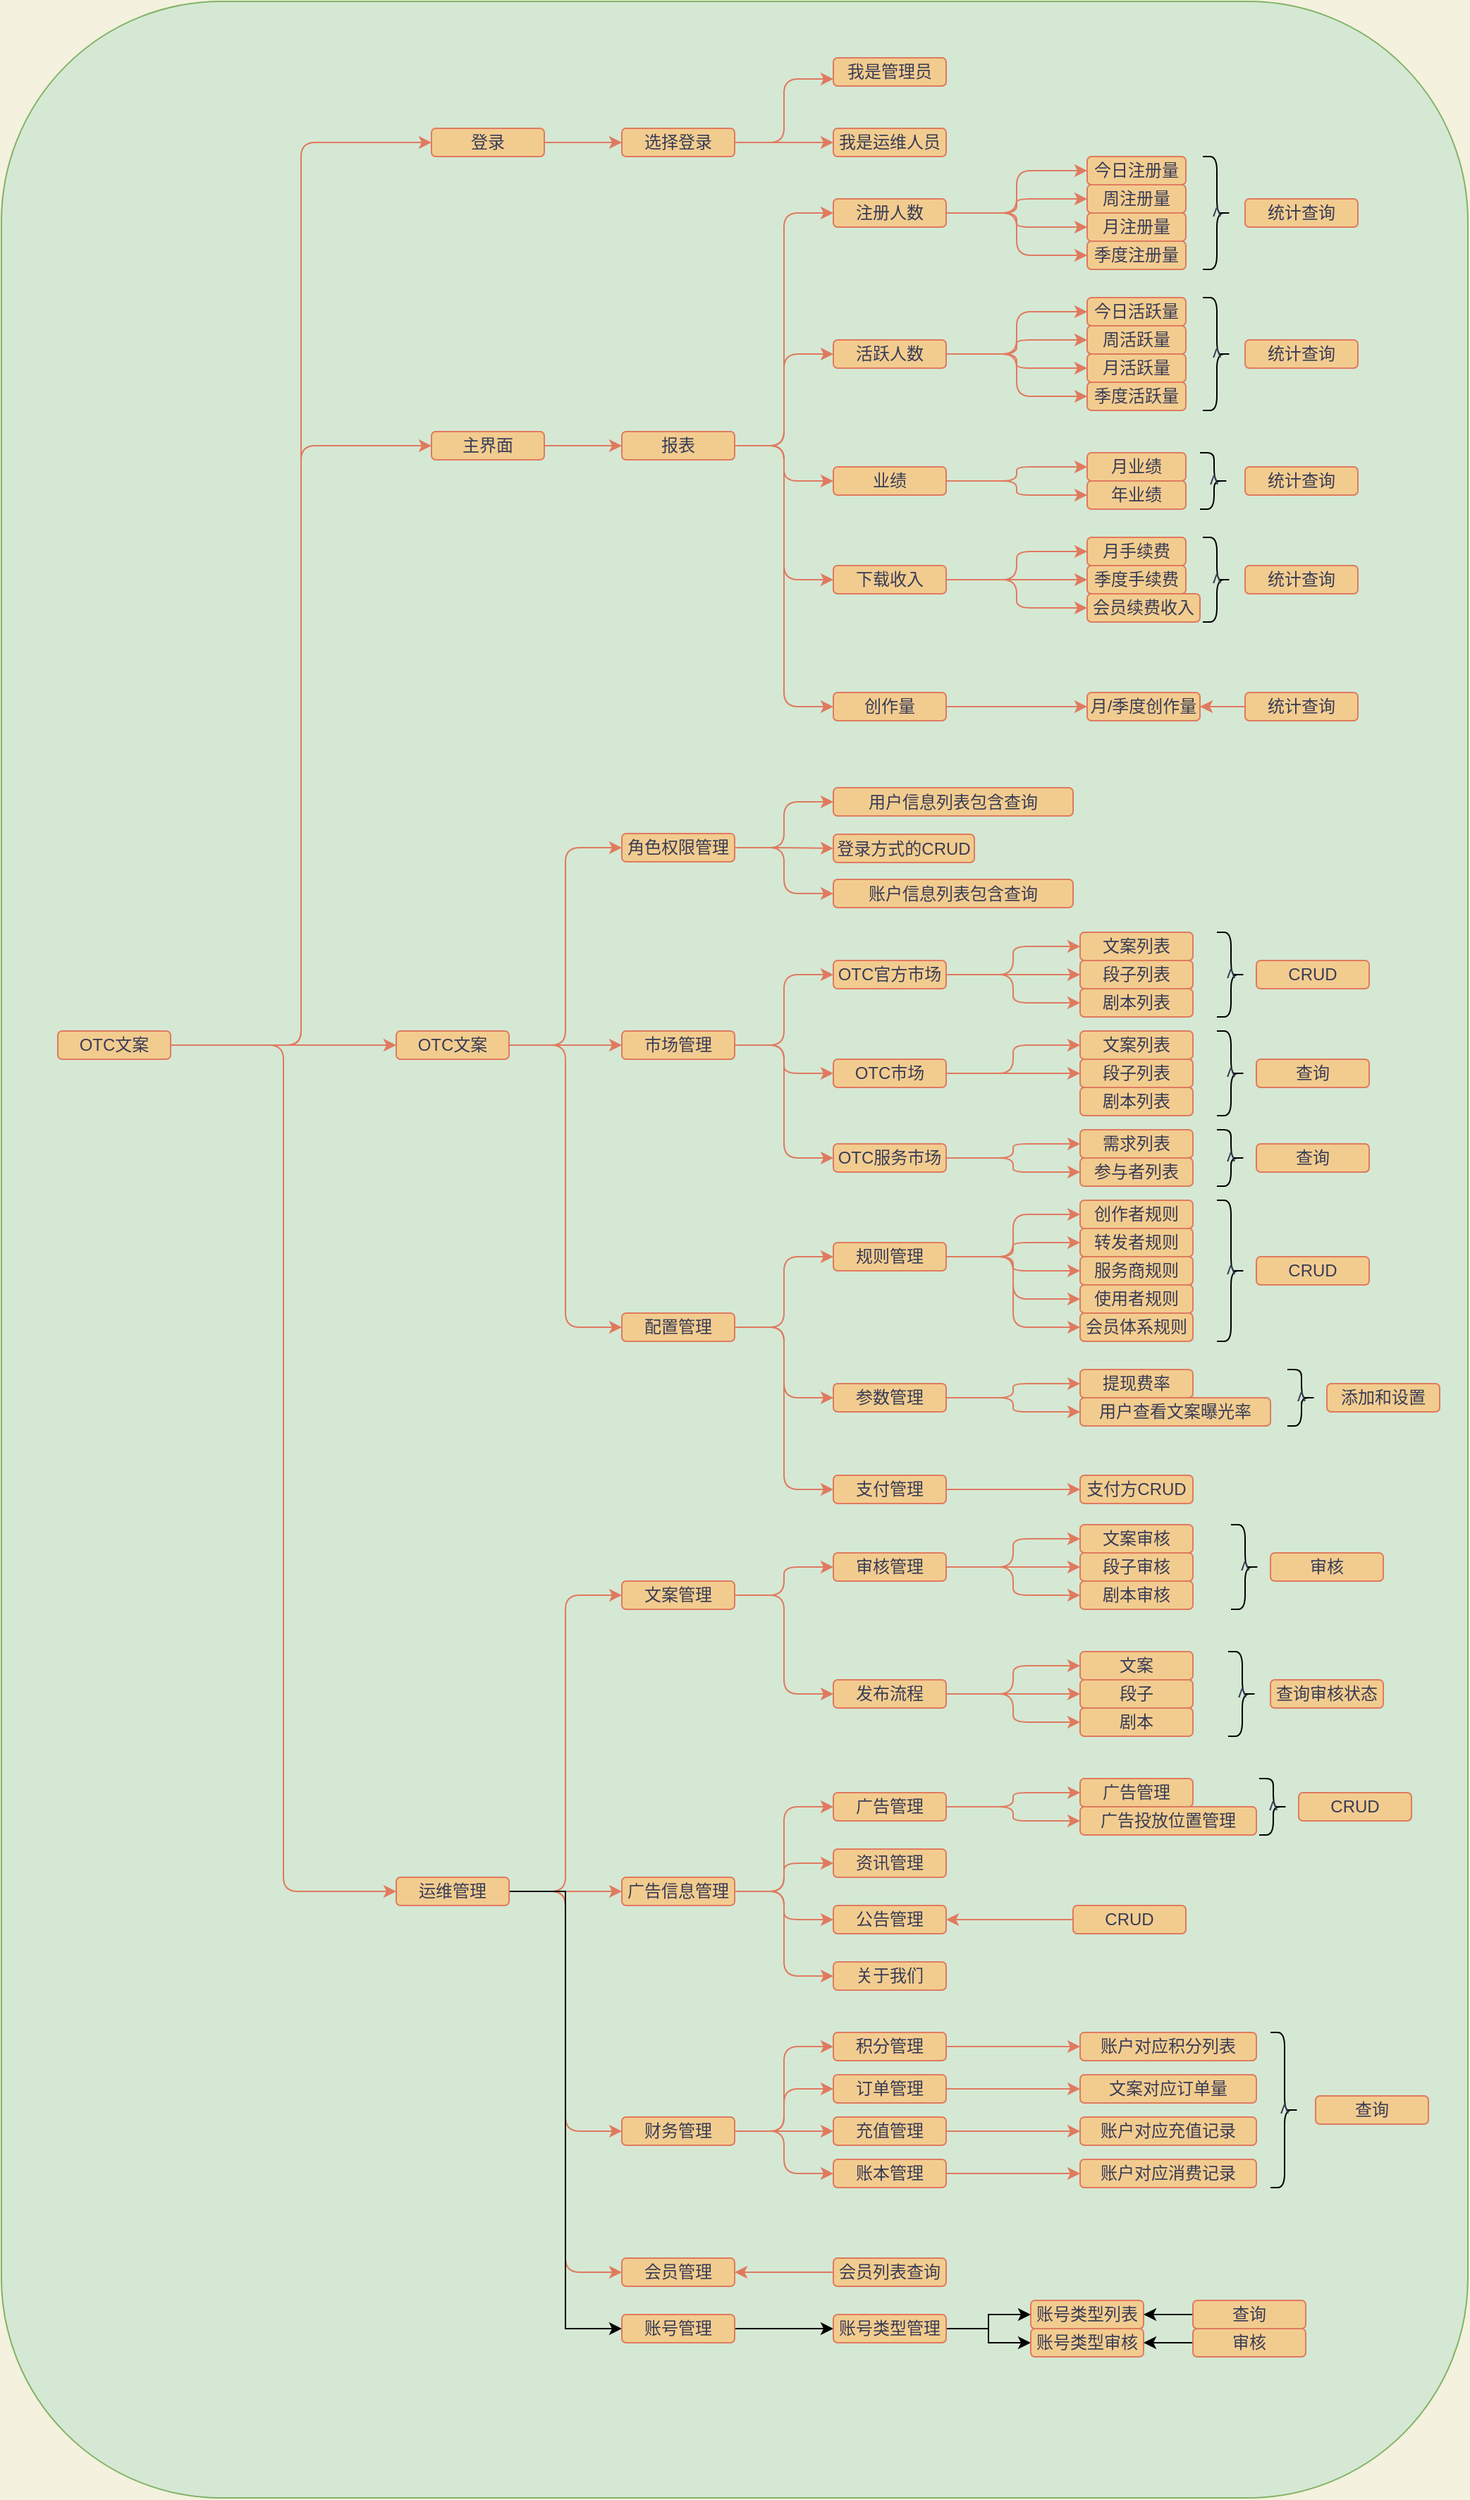 <mxfile version="14.5.1" type="github">
  <diagram id="1mt8mNxpyM94kV-Z32jR" name="Page-1">
    <mxGraphModel dx="1908" dy="1782" grid="1" gridSize="10" guides="1" tooltips="1" connect="1" arrows="1" fold="1" page="1" pageScale="1" pageWidth="827" pageHeight="1169" background="#F4F1DE" math="0" shadow="0">
      <root>
        <mxCell id="0" />
        <mxCell id="1" parent="0" />
        <mxCell id="OP8aJ6hJ4rptzLM6uYYm-4" value="" style="rounded=1;whiteSpace=wrap;html=1;fillColor=#d5e8d4;strokeColor=#82b366;" vertex="1" parent="1">
          <mxGeometry x="-230" y="-50" width="1040" height="1770" as="geometry" />
        </mxCell>
        <mxCell id="o-IjFfHY1BgiDiIO1Yf9-142" style="edgeStyle=orthogonalEdgeStyle;curved=0;rounded=1;sketch=0;orthogonalLoop=1;jettySize=auto;html=1;exitX=1;exitY=0.5;exitDx=0;exitDy=0;entryX=0;entryY=0.5;entryDx=0;entryDy=0;strokeColor=#E07A5F;fillColor=#F2CC8F;fontColor=#393C56;" parent="1" source="o-IjFfHY1BgiDiIO1Yf9-2" target="o-IjFfHY1BgiDiIO1Yf9-3" edge="1">
          <mxGeometry relative="1" as="geometry" />
        </mxCell>
        <mxCell id="o-IjFfHY1BgiDiIO1Yf9-2" value="登录" style="rounded=1;whiteSpace=wrap;html=1;sketch=0;strokeColor=#E07A5F;fillColor=#F2CC8F;fontColor=#393C56;" parent="1" vertex="1">
          <mxGeometry x="75" y="40" width="80" height="20" as="geometry" />
        </mxCell>
        <mxCell id="o-IjFfHY1BgiDiIO1Yf9-143" style="edgeStyle=orthogonalEdgeStyle;curved=0;rounded=1;sketch=0;orthogonalLoop=1;jettySize=auto;html=1;exitX=1;exitY=0.5;exitDx=0;exitDy=0;entryX=0;entryY=0.5;entryDx=0;entryDy=0;strokeColor=#E07A5F;fillColor=#F2CC8F;fontColor=#393C56;" parent="1" source="o-IjFfHY1BgiDiIO1Yf9-3" target="o-IjFfHY1BgiDiIO1Yf9-6" edge="1">
          <mxGeometry relative="1" as="geometry" />
        </mxCell>
        <mxCell id="o-IjFfHY1BgiDiIO1Yf9-146" style="edgeStyle=orthogonalEdgeStyle;curved=0;rounded=1;sketch=0;orthogonalLoop=1;jettySize=auto;html=1;exitX=1;exitY=0.5;exitDx=0;exitDy=0;entryX=0;entryY=0.75;entryDx=0;entryDy=0;strokeColor=#E07A5F;fillColor=#F2CC8F;fontColor=#393C56;" parent="1" source="o-IjFfHY1BgiDiIO1Yf9-3" target="o-IjFfHY1BgiDiIO1Yf9-5" edge="1">
          <mxGeometry relative="1" as="geometry" />
        </mxCell>
        <mxCell id="o-IjFfHY1BgiDiIO1Yf9-3" value="选择登录" style="rounded=1;whiteSpace=wrap;html=1;sketch=0;strokeColor=#E07A5F;fillColor=#F2CC8F;fontColor=#393C56;" parent="1" vertex="1">
          <mxGeometry x="210" y="40" width="80" height="20" as="geometry" />
        </mxCell>
        <mxCell id="o-IjFfHY1BgiDiIO1Yf9-5" value="我是管理员" style="rounded=1;whiteSpace=wrap;html=1;sketch=0;strokeColor=#E07A5F;fillColor=#F2CC8F;fontColor=#393C56;" parent="1" vertex="1">
          <mxGeometry x="360" y="-10" width="80" height="20" as="geometry" />
        </mxCell>
        <mxCell id="o-IjFfHY1BgiDiIO1Yf9-6" value="我是运维人员" style="rounded=1;whiteSpace=wrap;html=1;sketch=0;strokeColor=#E07A5F;fillColor=#F2CC8F;fontColor=#393C56;" parent="1" vertex="1">
          <mxGeometry x="360" y="40" width="80" height="20" as="geometry" />
        </mxCell>
        <mxCell id="o-IjFfHY1BgiDiIO1Yf9-148" style="edgeStyle=orthogonalEdgeStyle;curved=0;rounded=1;sketch=0;orthogonalLoop=1;jettySize=auto;html=1;exitX=1;exitY=0.5;exitDx=0;exitDy=0;strokeColor=#E07A5F;fillColor=#F2CC8F;fontColor=#393C56;" parent="1" source="o-IjFfHY1BgiDiIO1Yf9-7" target="o-IjFfHY1BgiDiIO1Yf9-8" edge="1">
          <mxGeometry relative="1" as="geometry" />
        </mxCell>
        <mxCell id="o-IjFfHY1BgiDiIO1Yf9-7" value="主界面" style="rounded=1;whiteSpace=wrap;html=1;sketch=0;strokeColor=#E07A5F;fillColor=#F2CC8F;fontColor=#393C56;" parent="1" vertex="1">
          <mxGeometry x="75" y="255" width="80" height="20" as="geometry" />
        </mxCell>
        <mxCell id="o-IjFfHY1BgiDiIO1Yf9-149" style="edgeStyle=orthogonalEdgeStyle;curved=0;rounded=1;sketch=0;orthogonalLoop=1;jettySize=auto;html=1;exitX=1;exitY=0.5;exitDx=0;exitDy=0;entryX=0;entryY=0.5;entryDx=0;entryDy=0;strokeColor=#E07A5F;fillColor=#F2CC8F;fontColor=#393C56;" parent="1" source="o-IjFfHY1BgiDiIO1Yf9-8" target="o-IjFfHY1BgiDiIO1Yf9-9" edge="1">
          <mxGeometry relative="1" as="geometry" />
        </mxCell>
        <mxCell id="o-IjFfHY1BgiDiIO1Yf9-150" style="edgeStyle=orthogonalEdgeStyle;curved=0;rounded=1;sketch=0;orthogonalLoop=1;jettySize=auto;html=1;exitX=1;exitY=0.5;exitDx=0;exitDy=0;entryX=0;entryY=0.5;entryDx=0;entryDy=0;strokeColor=#E07A5F;fillColor=#F2CC8F;fontColor=#393C56;" parent="1" source="o-IjFfHY1BgiDiIO1Yf9-8" target="o-IjFfHY1BgiDiIO1Yf9-10" edge="1">
          <mxGeometry relative="1" as="geometry" />
        </mxCell>
        <mxCell id="o-IjFfHY1BgiDiIO1Yf9-153" style="edgeStyle=orthogonalEdgeStyle;curved=0;rounded=1;sketch=0;orthogonalLoop=1;jettySize=auto;html=1;exitX=1;exitY=0.5;exitDx=0;exitDy=0;entryX=0;entryY=0.5;entryDx=0;entryDy=0;strokeColor=#E07A5F;fillColor=#F2CC8F;fontColor=#393C56;" parent="1" source="o-IjFfHY1BgiDiIO1Yf9-8" target="o-IjFfHY1BgiDiIO1Yf9-11" edge="1">
          <mxGeometry relative="1" as="geometry" />
        </mxCell>
        <mxCell id="o-IjFfHY1BgiDiIO1Yf9-154" style="edgeStyle=orthogonalEdgeStyle;curved=0;rounded=1;sketch=0;orthogonalLoop=1;jettySize=auto;html=1;exitX=1;exitY=0.5;exitDx=0;exitDy=0;entryX=0;entryY=0.5;entryDx=0;entryDy=0;strokeColor=#E07A5F;fillColor=#F2CC8F;fontColor=#393C56;" parent="1" source="o-IjFfHY1BgiDiIO1Yf9-8" target="o-IjFfHY1BgiDiIO1Yf9-12" edge="1">
          <mxGeometry relative="1" as="geometry" />
        </mxCell>
        <mxCell id="o-IjFfHY1BgiDiIO1Yf9-155" style="edgeStyle=orthogonalEdgeStyle;curved=0;rounded=1;sketch=0;orthogonalLoop=1;jettySize=auto;html=1;exitX=1;exitY=0.5;exitDx=0;exitDy=0;entryX=0;entryY=0.5;entryDx=0;entryDy=0;strokeColor=#E07A5F;fillColor=#F2CC8F;fontColor=#393C56;" parent="1" source="o-IjFfHY1BgiDiIO1Yf9-8" target="o-IjFfHY1BgiDiIO1Yf9-13" edge="1">
          <mxGeometry relative="1" as="geometry" />
        </mxCell>
        <mxCell id="o-IjFfHY1BgiDiIO1Yf9-8" value="报表" style="rounded=1;whiteSpace=wrap;html=1;sketch=0;strokeColor=#E07A5F;fillColor=#F2CC8F;fontColor=#393C56;" parent="1" vertex="1">
          <mxGeometry x="210" y="255" width="80" height="20" as="geometry" />
        </mxCell>
        <mxCell id="o-IjFfHY1BgiDiIO1Yf9-156" style="edgeStyle=orthogonalEdgeStyle;curved=0;rounded=1;sketch=0;orthogonalLoop=1;jettySize=auto;html=1;exitX=1;exitY=0.5;exitDx=0;exitDy=0;entryX=0;entryY=0.5;entryDx=0;entryDy=0;strokeColor=#E07A5F;fillColor=#F2CC8F;fontColor=#393C56;" parent="1" source="o-IjFfHY1BgiDiIO1Yf9-9" target="o-IjFfHY1BgiDiIO1Yf9-14" edge="1">
          <mxGeometry relative="1" as="geometry" />
        </mxCell>
        <mxCell id="o-IjFfHY1BgiDiIO1Yf9-157" style="edgeStyle=orthogonalEdgeStyle;curved=0;rounded=1;sketch=0;orthogonalLoop=1;jettySize=auto;html=1;exitX=1;exitY=0.5;exitDx=0;exitDy=0;entryX=0;entryY=0.5;entryDx=0;entryDy=0;strokeColor=#E07A5F;fillColor=#F2CC8F;fontColor=#393C56;" parent="1" source="o-IjFfHY1BgiDiIO1Yf9-9" target="o-IjFfHY1BgiDiIO1Yf9-15" edge="1">
          <mxGeometry relative="1" as="geometry" />
        </mxCell>
        <mxCell id="o-IjFfHY1BgiDiIO1Yf9-158" style="edgeStyle=orthogonalEdgeStyle;curved=0;rounded=1;sketch=0;orthogonalLoop=1;jettySize=auto;html=1;exitX=1;exitY=0.5;exitDx=0;exitDy=0;entryX=0;entryY=0.5;entryDx=0;entryDy=0;strokeColor=#E07A5F;fillColor=#F2CC8F;fontColor=#393C56;" parent="1" source="o-IjFfHY1BgiDiIO1Yf9-9" target="o-IjFfHY1BgiDiIO1Yf9-16" edge="1">
          <mxGeometry relative="1" as="geometry" />
        </mxCell>
        <mxCell id="o-IjFfHY1BgiDiIO1Yf9-159" style="edgeStyle=orthogonalEdgeStyle;curved=0;rounded=1;sketch=0;orthogonalLoop=1;jettySize=auto;html=1;exitX=1;exitY=0.5;exitDx=0;exitDy=0;entryX=0;entryY=0.5;entryDx=0;entryDy=0;strokeColor=#E07A5F;fillColor=#F2CC8F;fontColor=#393C56;" parent="1" source="o-IjFfHY1BgiDiIO1Yf9-9" target="o-IjFfHY1BgiDiIO1Yf9-17" edge="1">
          <mxGeometry relative="1" as="geometry" />
        </mxCell>
        <mxCell id="o-IjFfHY1BgiDiIO1Yf9-9" value="注册人数" style="rounded=1;whiteSpace=wrap;html=1;sketch=0;strokeColor=#E07A5F;fillColor=#F2CC8F;fontColor=#393C56;" parent="1" vertex="1">
          <mxGeometry x="360" y="90" width="80" height="20" as="geometry" />
        </mxCell>
        <mxCell id="o-IjFfHY1BgiDiIO1Yf9-160" style="edgeStyle=orthogonalEdgeStyle;curved=0;rounded=1;sketch=0;orthogonalLoop=1;jettySize=auto;html=1;exitX=1;exitY=0.5;exitDx=0;exitDy=0;entryX=0;entryY=0.5;entryDx=0;entryDy=0;strokeColor=#E07A5F;fillColor=#F2CC8F;fontColor=#393C56;" parent="1" source="o-IjFfHY1BgiDiIO1Yf9-10" target="o-IjFfHY1BgiDiIO1Yf9-21" edge="1">
          <mxGeometry relative="1" as="geometry" />
        </mxCell>
        <mxCell id="o-IjFfHY1BgiDiIO1Yf9-161" style="edgeStyle=orthogonalEdgeStyle;curved=0;rounded=1;sketch=0;orthogonalLoop=1;jettySize=auto;html=1;exitX=1;exitY=0.5;exitDx=0;exitDy=0;strokeColor=#E07A5F;fillColor=#F2CC8F;fontColor=#393C56;" parent="1" source="o-IjFfHY1BgiDiIO1Yf9-10" target="o-IjFfHY1BgiDiIO1Yf9-22" edge="1">
          <mxGeometry relative="1" as="geometry" />
        </mxCell>
        <mxCell id="o-IjFfHY1BgiDiIO1Yf9-163" style="edgeStyle=orthogonalEdgeStyle;curved=0;rounded=1;sketch=0;orthogonalLoop=1;jettySize=auto;html=1;exitX=1;exitY=0.5;exitDx=0;exitDy=0;strokeColor=#E07A5F;fillColor=#F2CC8F;fontColor=#393C56;" parent="1" source="o-IjFfHY1BgiDiIO1Yf9-10" target="o-IjFfHY1BgiDiIO1Yf9-23" edge="1">
          <mxGeometry relative="1" as="geometry" />
        </mxCell>
        <mxCell id="o-IjFfHY1BgiDiIO1Yf9-164" style="edgeStyle=orthogonalEdgeStyle;curved=0;rounded=1;sketch=0;orthogonalLoop=1;jettySize=auto;html=1;exitX=1;exitY=0.5;exitDx=0;exitDy=0;entryX=0;entryY=0.5;entryDx=0;entryDy=0;strokeColor=#E07A5F;fillColor=#F2CC8F;fontColor=#393C56;" parent="1" source="o-IjFfHY1BgiDiIO1Yf9-10" target="o-IjFfHY1BgiDiIO1Yf9-24" edge="1">
          <mxGeometry relative="1" as="geometry" />
        </mxCell>
        <mxCell id="o-IjFfHY1BgiDiIO1Yf9-10" value="活跃人数" style="rounded=1;whiteSpace=wrap;html=1;sketch=0;strokeColor=#E07A5F;fillColor=#F2CC8F;fontColor=#393C56;" parent="1" vertex="1">
          <mxGeometry x="360" y="190" width="80" height="20" as="geometry" />
        </mxCell>
        <mxCell id="o-IjFfHY1BgiDiIO1Yf9-165" style="edgeStyle=orthogonalEdgeStyle;curved=0;rounded=1;sketch=0;orthogonalLoop=1;jettySize=auto;html=1;exitX=1;exitY=0.5;exitDx=0;exitDy=0;strokeColor=#E07A5F;fillColor=#F2CC8F;fontColor=#393C56;" parent="1" source="o-IjFfHY1BgiDiIO1Yf9-11" target="o-IjFfHY1BgiDiIO1Yf9-25" edge="1">
          <mxGeometry relative="1" as="geometry" />
        </mxCell>
        <mxCell id="o-IjFfHY1BgiDiIO1Yf9-166" style="edgeStyle=orthogonalEdgeStyle;curved=0;rounded=1;sketch=0;orthogonalLoop=1;jettySize=auto;html=1;exitX=1;exitY=0.5;exitDx=0;exitDy=0;strokeColor=#E07A5F;fillColor=#F2CC8F;fontColor=#393C56;" parent="1" source="o-IjFfHY1BgiDiIO1Yf9-11" target="o-IjFfHY1BgiDiIO1Yf9-26" edge="1">
          <mxGeometry relative="1" as="geometry" />
        </mxCell>
        <mxCell id="o-IjFfHY1BgiDiIO1Yf9-11" value="业绩" style="rounded=1;whiteSpace=wrap;html=1;sketch=0;strokeColor=#E07A5F;fillColor=#F2CC8F;fontColor=#393C56;" parent="1" vertex="1">
          <mxGeometry x="360" y="280" width="80" height="20" as="geometry" />
        </mxCell>
        <mxCell id="o-IjFfHY1BgiDiIO1Yf9-167" style="edgeStyle=orthogonalEdgeStyle;curved=0;rounded=1;sketch=0;orthogonalLoop=1;jettySize=auto;html=1;exitX=1;exitY=0.5;exitDx=0;exitDy=0;entryX=0;entryY=0.5;entryDx=0;entryDy=0;strokeColor=#E07A5F;fillColor=#F2CC8F;fontColor=#393C56;" parent="1" source="o-IjFfHY1BgiDiIO1Yf9-12" target="o-IjFfHY1BgiDiIO1Yf9-27" edge="1">
          <mxGeometry relative="1" as="geometry" />
        </mxCell>
        <mxCell id="o-IjFfHY1BgiDiIO1Yf9-168" style="edgeStyle=orthogonalEdgeStyle;curved=0;rounded=1;sketch=0;orthogonalLoop=1;jettySize=auto;html=1;exitX=1;exitY=0.5;exitDx=0;exitDy=0;strokeColor=#E07A5F;fillColor=#F2CC8F;fontColor=#393C56;" parent="1" source="o-IjFfHY1BgiDiIO1Yf9-12" target="o-IjFfHY1BgiDiIO1Yf9-28" edge="1">
          <mxGeometry relative="1" as="geometry" />
        </mxCell>
        <mxCell id="o-IjFfHY1BgiDiIO1Yf9-169" style="edgeStyle=orthogonalEdgeStyle;curved=0;rounded=1;sketch=0;orthogonalLoop=1;jettySize=auto;html=1;exitX=1;exitY=0.5;exitDx=0;exitDy=0;strokeColor=#E07A5F;fillColor=#F2CC8F;fontColor=#393C56;" parent="1" source="o-IjFfHY1BgiDiIO1Yf9-12" target="o-IjFfHY1BgiDiIO1Yf9-29" edge="1">
          <mxGeometry relative="1" as="geometry" />
        </mxCell>
        <mxCell id="o-IjFfHY1BgiDiIO1Yf9-12" value="下载收入" style="rounded=1;whiteSpace=wrap;html=1;sketch=0;strokeColor=#E07A5F;fillColor=#F2CC8F;fontColor=#393C56;" parent="1" vertex="1">
          <mxGeometry x="360" y="350" width="80" height="20" as="geometry" />
        </mxCell>
        <mxCell id="o-IjFfHY1BgiDiIO1Yf9-170" style="edgeStyle=orthogonalEdgeStyle;curved=0;rounded=1;sketch=0;orthogonalLoop=1;jettySize=auto;html=1;exitX=1;exitY=0.5;exitDx=0;exitDy=0;strokeColor=#E07A5F;fillColor=#F2CC8F;fontColor=#393C56;" parent="1" source="o-IjFfHY1BgiDiIO1Yf9-13" target="o-IjFfHY1BgiDiIO1Yf9-30" edge="1">
          <mxGeometry relative="1" as="geometry" />
        </mxCell>
        <mxCell id="o-IjFfHY1BgiDiIO1Yf9-13" value="创作量" style="rounded=1;whiteSpace=wrap;html=1;sketch=0;strokeColor=#E07A5F;fillColor=#F2CC8F;fontColor=#393C56;" parent="1" vertex="1">
          <mxGeometry x="360" y="440" width="80" height="20" as="geometry" />
        </mxCell>
        <mxCell id="o-IjFfHY1BgiDiIO1Yf9-14" value="今日注册量" style="rounded=1;whiteSpace=wrap;html=1;sketch=0;strokeColor=#E07A5F;fillColor=#F2CC8F;fontColor=#393C56;" parent="1" vertex="1">
          <mxGeometry x="540" y="60" width="70" height="20" as="geometry" />
        </mxCell>
        <mxCell id="o-IjFfHY1BgiDiIO1Yf9-15" value="周注册量" style="rounded=1;whiteSpace=wrap;html=1;sketch=0;strokeColor=#E07A5F;fillColor=#F2CC8F;fontColor=#393C56;" parent="1" vertex="1">
          <mxGeometry x="540" y="80" width="70" height="20" as="geometry" />
        </mxCell>
        <mxCell id="o-IjFfHY1BgiDiIO1Yf9-16" value="月注册量" style="rounded=1;whiteSpace=wrap;html=1;sketch=0;strokeColor=#E07A5F;fillColor=#F2CC8F;fontColor=#393C56;" parent="1" vertex="1">
          <mxGeometry x="540" y="100" width="70" height="20" as="geometry" />
        </mxCell>
        <mxCell id="o-IjFfHY1BgiDiIO1Yf9-17" value="季度注册量" style="rounded=1;whiteSpace=wrap;html=1;sketch=0;strokeColor=#E07A5F;fillColor=#F2CC8F;fontColor=#393C56;" parent="1" vertex="1">
          <mxGeometry x="540" y="120" width="70" height="20" as="geometry" />
        </mxCell>
        <mxCell id="o-IjFfHY1BgiDiIO1Yf9-21" value="今日活跃量" style="rounded=1;whiteSpace=wrap;html=1;sketch=0;strokeColor=#E07A5F;fillColor=#F2CC8F;fontColor=#393C56;" parent="1" vertex="1">
          <mxGeometry x="540" y="160" width="70" height="20" as="geometry" />
        </mxCell>
        <mxCell id="o-IjFfHY1BgiDiIO1Yf9-22" value="周活跃量" style="rounded=1;whiteSpace=wrap;html=1;sketch=0;strokeColor=#E07A5F;fillColor=#F2CC8F;fontColor=#393C56;" parent="1" vertex="1">
          <mxGeometry x="540" y="180" width="70" height="20" as="geometry" />
        </mxCell>
        <mxCell id="o-IjFfHY1BgiDiIO1Yf9-23" value="月活跃量" style="rounded=1;whiteSpace=wrap;html=1;sketch=0;strokeColor=#E07A5F;fillColor=#F2CC8F;fontColor=#393C56;" parent="1" vertex="1">
          <mxGeometry x="540" y="200" width="70" height="20" as="geometry" />
        </mxCell>
        <mxCell id="o-IjFfHY1BgiDiIO1Yf9-24" value="季度活跃量" style="rounded=1;whiteSpace=wrap;html=1;sketch=0;strokeColor=#E07A5F;fillColor=#F2CC8F;fontColor=#393C56;" parent="1" vertex="1">
          <mxGeometry x="540" y="220" width="70" height="20" as="geometry" />
        </mxCell>
        <mxCell id="o-IjFfHY1BgiDiIO1Yf9-25" value="月业绩" style="rounded=1;whiteSpace=wrap;html=1;sketch=0;strokeColor=#E07A5F;fillColor=#F2CC8F;fontColor=#393C56;" parent="1" vertex="1">
          <mxGeometry x="540" y="270" width="70" height="20" as="geometry" />
        </mxCell>
        <mxCell id="o-IjFfHY1BgiDiIO1Yf9-26" value="年业绩" style="rounded=1;whiteSpace=wrap;html=1;sketch=0;strokeColor=#E07A5F;fillColor=#F2CC8F;fontColor=#393C56;" parent="1" vertex="1">
          <mxGeometry x="540" y="290" width="70" height="20" as="geometry" />
        </mxCell>
        <mxCell id="o-IjFfHY1BgiDiIO1Yf9-27" value="月手续费" style="rounded=1;whiteSpace=wrap;html=1;sketch=0;strokeColor=#E07A5F;fillColor=#F2CC8F;fontColor=#393C56;" parent="1" vertex="1">
          <mxGeometry x="540" y="330" width="70" height="20" as="geometry" />
        </mxCell>
        <mxCell id="o-IjFfHY1BgiDiIO1Yf9-28" value="季度手续费" style="rounded=1;whiteSpace=wrap;html=1;sketch=0;strokeColor=#E07A5F;fillColor=#F2CC8F;fontColor=#393C56;" parent="1" vertex="1">
          <mxGeometry x="540" y="350" width="70" height="20" as="geometry" />
        </mxCell>
        <mxCell id="o-IjFfHY1BgiDiIO1Yf9-29" value="会员续费收入" style="rounded=1;whiteSpace=wrap;html=1;sketch=0;strokeColor=#E07A5F;fillColor=#F2CC8F;fontColor=#393C56;" parent="1" vertex="1">
          <mxGeometry x="540" y="370" width="80" height="20" as="geometry" />
        </mxCell>
        <mxCell id="o-IjFfHY1BgiDiIO1Yf9-30" value="月/季度创作量" style="rounded=1;whiteSpace=wrap;html=1;sketch=0;strokeColor=#E07A5F;fillColor=#F2CC8F;fontColor=#393C56;" parent="1" vertex="1">
          <mxGeometry x="540" y="440" width="80" height="20" as="geometry" />
        </mxCell>
        <mxCell id="o-IjFfHY1BgiDiIO1Yf9-247" style="edgeStyle=orthogonalEdgeStyle;curved=0;rounded=1;sketch=0;orthogonalLoop=1;jettySize=auto;html=1;exitX=1;exitY=0.5;exitDx=0;exitDy=0;entryX=0;entryY=0.5;entryDx=0;entryDy=0;strokeColor=#E07A5F;fillColor=#F2CC8F;fontColor=#393C56;" parent="1" source="o-IjFfHY1BgiDiIO1Yf9-37" target="o-IjFfHY1BgiDiIO1Yf9-48" edge="1">
          <mxGeometry relative="1" as="geometry" />
        </mxCell>
        <mxCell id="o-IjFfHY1BgiDiIO1Yf9-248" style="edgeStyle=orthogonalEdgeStyle;curved=0;rounded=1;sketch=0;orthogonalLoop=1;jettySize=auto;html=1;exitX=1;exitY=0.5;exitDx=0;exitDy=0;entryX=0;entryY=0.5;entryDx=0;entryDy=0;strokeColor=#E07A5F;fillColor=#F2CC8F;fontColor=#393C56;" parent="1" source="o-IjFfHY1BgiDiIO1Yf9-37" target="o-IjFfHY1BgiDiIO1Yf9-53" edge="1">
          <mxGeometry relative="1" as="geometry" />
        </mxCell>
        <mxCell id="o-IjFfHY1BgiDiIO1Yf9-249" style="edgeStyle=orthogonalEdgeStyle;curved=0;rounded=1;sketch=0;orthogonalLoop=1;jettySize=auto;html=1;exitX=1;exitY=0.5;exitDx=0;exitDy=0;entryX=0;entryY=0.5;entryDx=0;entryDy=0;strokeColor=#E07A5F;fillColor=#F2CC8F;fontColor=#393C56;" parent="1" source="o-IjFfHY1BgiDiIO1Yf9-37" target="o-IjFfHY1BgiDiIO1Yf9-74" edge="1">
          <mxGeometry relative="1" as="geometry" />
        </mxCell>
        <mxCell id="o-IjFfHY1BgiDiIO1Yf9-37" value="OTC文案" style="rounded=1;whiteSpace=wrap;html=1;sketch=0;strokeColor=#E07A5F;fillColor=#F2CC8F;fontColor=#393C56;" parent="1" vertex="1">
          <mxGeometry x="50" y="680" width="80" height="20" as="geometry" />
        </mxCell>
        <mxCell id="o-IjFfHY1BgiDiIO1Yf9-42" value="用户信息列表包含查询" style="rounded=1;whiteSpace=wrap;html=1;sketch=0;strokeColor=#E07A5F;fillColor=#F2CC8F;fontColor=#393C56;" parent="1" vertex="1">
          <mxGeometry x="360" y="507.5" width="170" height="20" as="geometry" />
        </mxCell>
        <mxCell id="o-IjFfHY1BgiDiIO1Yf9-43" value="登录方式的CRUD" style="rounded=1;whiteSpace=wrap;html=1;sketch=0;strokeColor=#E07A5F;fillColor=#F2CC8F;fontColor=#393C56;" parent="1" vertex="1">
          <mxGeometry x="360" y="540.5" width="100" height="20" as="geometry" />
        </mxCell>
        <mxCell id="o-IjFfHY1BgiDiIO1Yf9-44" value="账户信息列表包含查询" style="rounded=1;whiteSpace=wrap;html=1;sketch=0;strokeColor=#E07A5F;fillColor=#F2CC8F;fontColor=#393C56;" parent="1" vertex="1">
          <mxGeometry x="360" y="572.5" width="170" height="20" as="geometry" />
        </mxCell>
        <mxCell id="o-IjFfHY1BgiDiIO1Yf9-185" style="edgeStyle=orthogonalEdgeStyle;curved=0;rounded=1;sketch=0;orthogonalLoop=1;jettySize=auto;html=1;exitX=1;exitY=0.5;exitDx=0;exitDy=0;entryX=0;entryY=0.5;entryDx=0;entryDy=0;strokeColor=#E07A5F;fillColor=#F2CC8F;fontColor=#393C56;" parent="1" source="o-IjFfHY1BgiDiIO1Yf9-48" target="o-IjFfHY1BgiDiIO1Yf9-42" edge="1">
          <mxGeometry relative="1" as="geometry" />
        </mxCell>
        <mxCell id="o-IjFfHY1BgiDiIO1Yf9-186" style="edgeStyle=orthogonalEdgeStyle;curved=0;rounded=1;sketch=0;orthogonalLoop=1;jettySize=auto;html=1;exitX=1;exitY=0.5;exitDx=0;exitDy=0;entryX=0;entryY=0.5;entryDx=0;entryDy=0;strokeColor=#E07A5F;fillColor=#F2CC8F;fontColor=#393C56;" parent="1" source="o-IjFfHY1BgiDiIO1Yf9-48" target="o-IjFfHY1BgiDiIO1Yf9-43" edge="1">
          <mxGeometry relative="1" as="geometry" />
        </mxCell>
        <mxCell id="o-IjFfHY1BgiDiIO1Yf9-187" style="edgeStyle=orthogonalEdgeStyle;curved=0;rounded=1;sketch=0;orthogonalLoop=1;jettySize=auto;html=1;exitX=1;exitY=0.5;exitDx=0;exitDy=0;entryX=0;entryY=0.5;entryDx=0;entryDy=0;strokeColor=#E07A5F;fillColor=#F2CC8F;fontColor=#393C56;" parent="1" source="o-IjFfHY1BgiDiIO1Yf9-48" target="o-IjFfHY1BgiDiIO1Yf9-44" edge="1">
          <mxGeometry relative="1" as="geometry" />
        </mxCell>
        <mxCell id="o-IjFfHY1BgiDiIO1Yf9-48" value="角色权限管理" style="rounded=1;whiteSpace=wrap;html=1;sketch=0;strokeColor=#E07A5F;fillColor=#F2CC8F;fontColor=#393C56;" parent="1" vertex="1">
          <mxGeometry x="210" y="540" width="80" height="20" as="geometry" />
        </mxCell>
        <mxCell id="o-IjFfHY1BgiDiIO1Yf9-188" style="edgeStyle=orthogonalEdgeStyle;curved=0;rounded=1;sketch=0;orthogonalLoop=1;jettySize=auto;html=1;exitX=1;exitY=0.5;exitDx=0;exitDy=0;entryX=0;entryY=0.5;entryDx=0;entryDy=0;strokeColor=#E07A5F;fillColor=#F2CC8F;fontColor=#393C56;" parent="1" source="o-IjFfHY1BgiDiIO1Yf9-53" target="o-IjFfHY1BgiDiIO1Yf9-54" edge="1">
          <mxGeometry relative="1" as="geometry" />
        </mxCell>
        <mxCell id="o-IjFfHY1BgiDiIO1Yf9-189" style="edgeStyle=orthogonalEdgeStyle;curved=0;rounded=1;sketch=0;orthogonalLoop=1;jettySize=auto;html=1;exitX=1;exitY=0.5;exitDx=0;exitDy=0;strokeColor=#E07A5F;fillColor=#F2CC8F;fontColor=#393C56;" parent="1" source="o-IjFfHY1BgiDiIO1Yf9-53" target="o-IjFfHY1BgiDiIO1Yf9-57" edge="1">
          <mxGeometry relative="1" as="geometry" />
        </mxCell>
        <mxCell id="o-IjFfHY1BgiDiIO1Yf9-190" style="edgeStyle=orthogonalEdgeStyle;curved=0;rounded=1;sketch=0;orthogonalLoop=1;jettySize=auto;html=1;exitX=1;exitY=0.5;exitDx=0;exitDy=0;entryX=0;entryY=0.5;entryDx=0;entryDy=0;strokeColor=#E07A5F;fillColor=#F2CC8F;fontColor=#393C56;" parent="1" source="o-IjFfHY1BgiDiIO1Yf9-53" target="o-IjFfHY1BgiDiIO1Yf9-59" edge="1">
          <mxGeometry relative="1" as="geometry" />
        </mxCell>
        <mxCell id="o-IjFfHY1BgiDiIO1Yf9-53" value="市场管理" style="rounded=1;whiteSpace=wrap;html=1;sketch=0;strokeColor=#E07A5F;fillColor=#F2CC8F;fontColor=#393C56;" parent="1" vertex="1">
          <mxGeometry x="210" y="680" width="80" height="20" as="geometry" />
        </mxCell>
        <mxCell id="o-IjFfHY1BgiDiIO1Yf9-191" style="edgeStyle=orthogonalEdgeStyle;curved=0;rounded=1;sketch=0;orthogonalLoop=1;jettySize=auto;html=1;exitX=1;exitY=0.5;exitDx=0;exitDy=0;entryX=0;entryY=0.5;entryDx=0;entryDy=0;strokeColor=#E07A5F;fillColor=#F2CC8F;fontColor=#393C56;" parent="1" source="o-IjFfHY1BgiDiIO1Yf9-54" target="o-IjFfHY1BgiDiIO1Yf9-61" edge="1">
          <mxGeometry relative="1" as="geometry" />
        </mxCell>
        <mxCell id="o-IjFfHY1BgiDiIO1Yf9-192" style="edgeStyle=orthogonalEdgeStyle;curved=0;rounded=1;sketch=0;orthogonalLoop=1;jettySize=auto;html=1;exitX=1;exitY=0.5;exitDx=0;exitDy=0;strokeColor=#E07A5F;fillColor=#F2CC8F;fontColor=#393C56;" parent="1" source="o-IjFfHY1BgiDiIO1Yf9-54" target="o-IjFfHY1BgiDiIO1Yf9-62" edge="1">
          <mxGeometry relative="1" as="geometry" />
        </mxCell>
        <mxCell id="o-IjFfHY1BgiDiIO1Yf9-193" style="edgeStyle=orthogonalEdgeStyle;curved=0;rounded=1;sketch=0;orthogonalLoop=1;jettySize=auto;html=1;exitX=1;exitY=0.5;exitDx=0;exitDy=0;strokeColor=#E07A5F;fillColor=#F2CC8F;fontColor=#393C56;" parent="1" source="o-IjFfHY1BgiDiIO1Yf9-54" target="o-IjFfHY1BgiDiIO1Yf9-63" edge="1">
          <mxGeometry relative="1" as="geometry" />
        </mxCell>
        <mxCell id="o-IjFfHY1BgiDiIO1Yf9-54" value="OTC官方市场" style="rounded=1;whiteSpace=wrap;html=1;sketch=0;strokeColor=#E07A5F;fillColor=#F2CC8F;fontColor=#393C56;" parent="1" vertex="1">
          <mxGeometry x="360" y="630" width="80" height="20" as="geometry" />
        </mxCell>
        <mxCell id="o-IjFfHY1BgiDiIO1Yf9-195" style="edgeStyle=orthogonalEdgeStyle;curved=0;rounded=1;sketch=0;orthogonalLoop=1;jettySize=auto;html=1;exitX=1;exitY=0.5;exitDx=0;exitDy=0;entryX=0;entryY=0.5;entryDx=0;entryDy=0;strokeColor=#E07A5F;fillColor=#F2CC8F;fontColor=#393C56;" parent="1" source="o-IjFfHY1BgiDiIO1Yf9-57" target="o-IjFfHY1BgiDiIO1Yf9-65" edge="1">
          <mxGeometry relative="1" as="geometry" />
        </mxCell>
        <mxCell id="o-IjFfHY1BgiDiIO1Yf9-197" style="edgeStyle=orthogonalEdgeStyle;curved=0;rounded=1;sketch=0;orthogonalLoop=1;jettySize=auto;html=1;exitX=1;exitY=0.5;exitDx=0;exitDy=0;strokeColor=#E07A5F;fillColor=#F2CC8F;fontColor=#393C56;" parent="1" source="o-IjFfHY1BgiDiIO1Yf9-57" target="o-IjFfHY1BgiDiIO1Yf9-66" edge="1">
          <mxGeometry relative="1" as="geometry" />
        </mxCell>
        <mxCell id="o-IjFfHY1BgiDiIO1Yf9-57" value="OTC市场" style="rounded=1;whiteSpace=wrap;html=1;sketch=0;strokeColor=#E07A5F;fillColor=#F2CC8F;fontColor=#393C56;" parent="1" vertex="1">
          <mxGeometry x="360" y="700" width="80" height="20" as="geometry" />
        </mxCell>
        <mxCell id="o-IjFfHY1BgiDiIO1Yf9-200" style="edgeStyle=orthogonalEdgeStyle;curved=0;rounded=1;sketch=0;orthogonalLoop=1;jettySize=auto;html=1;exitX=1;exitY=0.5;exitDx=0;exitDy=0;entryX=0;entryY=0.5;entryDx=0;entryDy=0;strokeColor=#E07A5F;fillColor=#F2CC8F;fontColor=#393C56;" parent="1" source="o-IjFfHY1BgiDiIO1Yf9-59" target="o-IjFfHY1BgiDiIO1Yf9-69" edge="1">
          <mxGeometry relative="1" as="geometry" />
        </mxCell>
        <mxCell id="o-IjFfHY1BgiDiIO1Yf9-201" style="edgeStyle=orthogonalEdgeStyle;curved=0;rounded=1;sketch=0;orthogonalLoop=1;jettySize=auto;html=1;exitX=1;exitY=0.5;exitDx=0;exitDy=0;entryX=0;entryY=0.5;entryDx=0;entryDy=0;strokeColor=#E07A5F;fillColor=#F2CC8F;fontColor=#393C56;" parent="1" source="o-IjFfHY1BgiDiIO1Yf9-59" target="o-IjFfHY1BgiDiIO1Yf9-70" edge="1">
          <mxGeometry relative="1" as="geometry" />
        </mxCell>
        <mxCell id="o-IjFfHY1BgiDiIO1Yf9-59" value="OTC服务市场" style="rounded=1;whiteSpace=wrap;html=1;sketch=0;strokeColor=#E07A5F;fillColor=#F2CC8F;fontColor=#393C56;" parent="1" vertex="1">
          <mxGeometry x="360" y="760" width="80" height="20" as="geometry" />
        </mxCell>
        <mxCell id="o-IjFfHY1BgiDiIO1Yf9-61" value="文案列表" style="rounded=1;whiteSpace=wrap;html=1;sketch=0;strokeColor=#E07A5F;fillColor=#F2CC8F;fontColor=#393C56;" parent="1" vertex="1">
          <mxGeometry x="535" y="610" width="80" height="20" as="geometry" />
        </mxCell>
        <mxCell id="o-IjFfHY1BgiDiIO1Yf9-62" value="段子列表" style="rounded=1;whiteSpace=wrap;html=1;sketch=0;strokeColor=#E07A5F;fillColor=#F2CC8F;fontColor=#393C56;" parent="1" vertex="1">
          <mxGeometry x="535" y="630" width="80" height="20" as="geometry" />
        </mxCell>
        <mxCell id="o-IjFfHY1BgiDiIO1Yf9-63" value="剧本列表" style="rounded=1;whiteSpace=wrap;html=1;sketch=0;strokeColor=#E07A5F;fillColor=#F2CC8F;fontColor=#393C56;" parent="1" vertex="1">
          <mxGeometry x="535" y="650" width="80" height="20" as="geometry" />
        </mxCell>
        <mxCell id="o-IjFfHY1BgiDiIO1Yf9-64" value="CRUD" style="rounded=1;whiteSpace=wrap;html=1;sketch=0;strokeColor=#E07A5F;fillColor=#F2CC8F;fontColor=#393C56;" parent="1" vertex="1">
          <mxGeometry x="660" y="630" width="80" height="20" as="geometry" />
        </mxCell>
        <mxCell id="o-IjFfHY1BgiDiIO1Yf9-65" value="文案列表" style="rounded=1;whiteSpace=wrap;html=1;sketch=0;strokeColor=#E07A5F;fillColor=#F2CC8F;fontColor=#393C56;" parent="1" vertex="1">
          <mxGeometry x="535" y="680" width="80" height="20" as="geometry" />
        </mxCell>
        <mxCell id="o-IjFfHY1BgiDiIO1Yf9-66" value="段子列表" style="rounded=1;whiteSpace=wrap;html=1;sketch=0;strokeColor=#E07A5F;fillColor=#F2CC8F;fontColor=#393C56;" parent="1" vertex="1">
          <mxGeometry x="535" y="700" width="80" height="20" as="geometry" />
        </mxCell>
        <mxCell id="o-IjFfHY1BgiDiIO1Yf9-67" value="剧本列表" style="rounded=1;whiteSpace=wrap;html=1;sketch=0;strokeColor=#E07A5F;fillColor=#F2CC8F;fontColor=#393C56;" parent="1" vertex="1">
          <mxGeometry x="535" y="720" width="80" height="20" as="geometry" />
        </mxCell>
        <mxCell id="o-IjFfHY1BgiDiIO1Yf9-68" value="查询" style="rounded=1;whiteSpace=wrap;html=1;sketch=0;strokeColor=#E07A5F;fillColor=#F2CC8F;fontColor=#393C56;" parent="1" vertex="1">
          <mxGeometry x="660" y="700" width="80" height="20" as="geometry" />
        </mxCell>
        <mxCell id="o-IjFfHY1BgiDiIO1Yf9-69" value="需求列表" style="rounded=1;whiteSpace=wrap;html=1;sketch=0;strokeColor=#E07A5F;fillColor=#F2CC8F;fontColor=#393C56;" parent="1" vertex="1">
          <mxGeometry x="535" y="750" width="80" height="20" as="geometry" />
        </mxCell>
        <mxCell id="o-IjFfHY1BgiDiIO1Yf9-70" value="参与者列表" style="rounded=1;whiteSpace=wrap;html=1;sketch=0;strokeColor=#E07A5F;fillColor=#F2CC8F;fontColor=#393C56;" parent="1" vertex="1">
          <mxGeometry x="535" y="770" width="80" height="20" as="geometry" />
        </mxCell>
        <mxCell id="o-IjFfHY1BgiDiIO1Yf9-72" value="查询" style="rounded=1;whiteSpace=wrap;html=1;sketch=0;strokeColor=#E07A5F;fillColor=#F2CC8F;fontColor=#393C56;" parent="1" vertex="1">
          <mxGeometry x="660" y="760" width="80" height="20" as="geometry" />
        </mxCell>
        <mxCell id="o-IjFfHY1BgiDiIO1Yf9-202" style="edgeStyle=orthogonalEdgeStyle;curved=0;rounded=1;sketch=0;orthogonalLoop=1;jettySize=auto;html=1;exitX=1;exitY=0.5;exitDx=0;exitDy=0;entryX=0;entryY=0.5;entryDx=0;entryDy=0;strokeColor=#E07A5F;fillColor=#F2CC8F;fontColor=#393C56;" parent="1" source="o-IjFfHY1BgiDiIO1Yf9-74" target="o-IjFfHY1BgiDiIO1Yf9-76" edge="1">
          <mxGeometry relative="1" as="geometry" />
        </mxCell>
        <mxCell id="o-IjFfHY1BgiDiIO1Yf9-203" style="edgeStyle=orthogonalEdgeStyle;curved=0;rounded=1;sketch=0;orthogonalLoop=1;jettySize=auto;html=1;exitX=1;exitY=0.5;exitDx=0;exitDy=0;entryX=0;entryY=0.5;entryDx=0;entryDy=0;strokeColor=#E07A5F;fillColor=#F2CC8F;fontColor=#393C56;" parent="1" source="o-IjFfHY1BgiDiIO1Yf9-74" target="o-IjFfHY1BgiDiIO1Yf9-77" edge="1">
          <mxGeometry relative="1" as="geometry" />
        </mxCell>
        <mxCell id="o-IjFfHY1BgiDiIO1Yf9-217" style="edgeStyle=orthogonalEdgeStyle;curved=0;rounded=1;sketch=0;orthogonalLoop=1;jettySize=auto;html=1;exitX=1;exitY=0.5;exitDx=0;exitDy=0;entryX=0;entryY=0.5;entryDx=0;entryDy=0;strokeColor=#E07A5F;fillColor=#F2CC8F;fontColor=#393C56;" parent="1" source="o-IjFfHY1BgiDiIO1Yf9-74" target="o-IjFfHY1BgiDiIO1Yf9-78" edge="1">
          <mxGeometry relative="1" as="geometry" />
        </mxCell>
        <mxCell id="o-IjFfHY1BgiDiIO1Yf9-74" value="配置管理" style="rounded=1;whiteSpace=wrap;html=1;sketch=0;strokeColor=#E07A5F;fillColor=#F2CC8F;fontColor=#393C56;" parent="1" vertex="1">
          <mxGeometry x="210" y="880" width="80" height="20" as="geometry" />
        </mxCell>
        <mxCell id="o-IjFfHY1BgiDiIO1Yf9-209" style="edgeStyle=orthogonalEdgeStyle;curved=0;rounded=1;sketch=0;orthogonalLoop=1;jettySize=auto;html=1;exitX=1;exitY=0.5;exitDx=0;exitDy=0;entryX=0;entryY=0.5;entryDx=0;entryDy=0;strokeColor=#E07A5F;fillColor=#F2CC8F;fontColor=#393C56;" parent="1" source="o-IjFfHY1BgiDiIO1Yf9-76" target="o-IjFfHY1BgiDiIO1Yf9-81" edge="1">
          <mxGeometry relative="1" as="geometry" />
        </mxCell>
        <mxCell id="o-IjFfHY1BgiDiIO1Yf9-211" style="edgeStyle=orthogonalEdgeStyle;curved=0;rounded=1;sketch=0;orthogonalLoop=1;jettySize=auto;html=1;exitX=1;exitY=0.5;exitDx=0;exitDy=0;entryX=0;entryY=0.5;entryDx=0;entryDy=0;strokeColor=#E07A5F;fillColor=#F2CC8F;fontColor=#393C56;" parent="1" source="o-IjFfHY1BgiDiIO1Yf9-76" target="o-IjFfHY1BgiDiIO1Yf9-82" edge="1">
          <mxGeometry relative="1" as="geometry" />
        </mxCell>
        <mxCell id="o-IjFfHY1BgiDiIO1Yf9-212" style="edgeStyle=orthogonalEdgeStyle;curved=0;rounded=1;sketch=0;orthogonalLoop=1;jettySize=auto;html=1;exitX=1;exitY=0.5;exitDx=0;exitDy=0;strokeColor=#E07A5F;fillColor=#F2CC8F;fontColor=#393C56;" parent="1" source="o-IjFfHY1BgiDiIO1Yf9-76" target="o-IjFfHY1BgiDiIO1Yf9-83" edge="1">
          <mxGeometry relative="1" as="geometry" />
        </mxCell>
        <mxCell id="o-IjFfHY1BgiDiIO1Yf9-213" style="edgeStyle=orthogonalEdgeStyle;curved=0;rounded=1;sketch=0;orthogonalLoop=1;jettySize=auto;html=1;exitX=1;exitY=0.5;exitDx=0;exitDy=0;entryX=0;entryY=0.5;entryDx=0;entryDy=0;strokeColor=#E07A5F;fillColor=#F2CC8F;fontColor=#393C56;" parent="1" source="o-IjFfHY1BgiDiIO1Yf9-76" target="o-IjFfHY1BgiDiIO1Yf9-84" edge="1">
          <mxGeometry relative="1" as="geometry" />
        </mxCell>
        <mxCell id="o-IjFfHY1BgiDiIO1Yf9-214" style="edgeStyle=orthogonalEdgeStyle;curved=0;rounded=1;sketch=0;orthogonalLoop=1;jettySize=auto;html=1;exitX=1;exitY=0.5;exitDx=0;exitDy=0;entryX=0;entryY=0.5;entryDx=0;entryDy=0;strokeColor=#E07A5F;fillColor=#F2CC8F;fontColor=#393C56;" parent="1" source="o-IjFfHY1BgiDiIO1Yf9-76" target="o-IjFfHY1BgiDiIO1Yf9-132" edge="1">
          <mxGeometry relative="1" as="geometry" />
        </mxCell>
        <mxCell id="o-IjFfHY1BgiDiIO1Yf9-76" value="规则管理" style="rounded=1;whiteSpace=wrap;html=1;sketch=0;strokeColor=#E07A5F;fillColor=#F2CC8F;fontColor=#393C56;" parent="1" vertex="1">
          <mxGeometry x="360" y="830" width="80" height="20" as="geometry" />
        </mxCell>
        <mxCell id="o-IjFfHY1BgiDiIO1Yf9-215" style="edgeStyle=orthogonalEdgeStyle;curved=0;rounded=1;sketch=0;orthogonalLoop=1;jettySize=auto;html=1;exitX=1;exitY=0.5;exitDx=0;exitDy=0;strokeColor=#E07A5F;fillColor=#F2CC8F;fontColor=#393C56;" parent="1" source="o-IjFfHY1BgiDiIO1Yf9-77" target="o-IjFfHY1BgiDiIO1Yf9-86" edge="1">
          <mxGeometry relative="1" as="geometry" />
        </mxCell>
        <mxCell id="o-IjFfHY1BgiDiIO1Yf9-216" style="edgeStyle=orthogonalEdgeStyle;curved=0;rounded=1;sketch=0;orthogonalLoop=1;jettySize=auto;html=1;exitX=1;exitY=0.5;exitDx=0;exitDy=0;strokeColor=#E07A5F;fillColor=#F2CC8F;fontColor=#393C56;" parent="1" source="o-IjFfHY1BgiDiIO1Yf9-77" target="o-IjFfHY1BgiDiIO1Yf9-87" edge="1">
          <mxGeometry relative="1" as="geometry" />
        </mxCell>
        <mxCell id="o-IjFfHY1BgiDiIO1Yf9-77" value="参数管理" style="rounded=1;whiteSpace=wrap;html=1;sketch=0;strokeColor=#E07A5F;fillColor=#F2CC8F;fontColor=#393C56;" parent="1" vertex="1">
          <mxGeometry x="360" y="930" width="80" height="20" as="geometry" />
        </mxCell>
        <mxCell id="o-IjFfHY1BgiDiIO1Yf9-218" style="edgeStyle=orthogonalEdgeStyle;curved=0;rounded=1;sketch=0;orthogonalLoop=1;jettySize=auto;html=1;exitX=1;exitY=0.5;exitDx=0;exitDy=0;strokeColor=#E07A5F;fillColor=#F2CC8F;fontColor=#393C56;" parent="1" source="o-IjFfHY1BgiDiIO1Yf9-78" target="o-IjFfHY1BgiDiIO1Yf9-89" edge="1">
          <mxGeometry relative="1" as="geometry" />
        </mxCell>
        <mxCell id="o-IjFfHY1BgiDiIO1Yf9-78" value="支付管理" style="rounded=1;whiteSpace=wrap;html=1;sketch=0;strokeColor=#E07A5F;fillColor=#F2CC8F;fontColor=#393C56;" parent="1" vertex="1">
          <mxGeometry x="360" y="995" width="80" height="20" as="geometry" />
        </mxCell>
        <mxCell id="o-IjFfHY1BgiDiIO1Yf9-81" value="创作者规则" style="rounded=1;whiteSpace=wrap;html=1;sketch=0;strokeColor=#E07A5F;fillColor=#F2CC8F;fontColor=#393C56;" parent="1" vertex="1">
          <mxGeometry x="535" y="800" width="80" height="20" as="geometry" />
        </mxCell>
        <mxCell id="o-IjFfHY1BgiDiIO1Yf9-82" value="转发者规则" style="rounded=1;whiteSpace=wrap;html=1;sketch=0;strokeColor=#E07A5F;fillColor=#F2CC8F;fontColor=#393C56;" parent="1" vertex="1">
          <mxGeometry x="535" y="820" width="80" height="20" as="geometry" />
        </mxCell>
        <mxCell id="o-IjFfHY1BgiDiIO1Yf9-83" value="服务商规则" style="rounded=1;whiteSpace=wrap;html=1;sketch=0;strokeColor=#E07A5F;fillColor=#F2CC8F;fontColor=#393C56;" parent="1" vertex="1">
          <mxGeometry x="535" y="840" width="80" height="20" as="geometry" />
        </mxCell>
        <mxCell id="o-IjFfHY1BgiDiIO1Yf9-84" value="使用者规则" style="rounded=1;whiteSpace=wrap;html=1;sketch=0;strokeColor=#E07A5F;fillColor=#F2CC8F;fontColor=#393C56;" parent="1" vertex="1">
          <mxGeometry x="535" y="860" width="80" height="20" as="geometry" />
        </mxCell>
        <mxCell id="o-IjFfHY1BgiDiIO1Yf9-85" value="CRUD" style="rounded=1;whiteSpace=wrap;html=1;sketch=0;strokeColor=#E07A5F;fillColor=#F2CC8F;fontColor=#393C56;" parent="1" vertex="1">
          <mxGeometry x="660" y="840" width="80" height="20" as="geometry" />
        </mxCell>
        <mxCell id="o-IjFfHY1BgiDiIO1Yf9-86" value="提现费率" style="rounded=1;whiteSpace=wrap;html=1;sketch=0;strokeColor=#E07A5F;fillColor=#F2CC8F;fontColor=#393C56;" parent="1" vertex="1">
          <mxGeometry x="535" y="920" width="80" height="20" as="geometry" />
        </mxCell>
        <mxCell id="o-IjFfHY1BgiDiIO1Yf9-87" value="用户查看文案曝光率" style="rounded=1;whiteSpace=wrap;html=1;sketch=0;strokeColor=#E07A5F;fillColor=#F2CC8F;fontColor=#393C56;" parent="1" vertex="1">
          <mxGeometry x="535" y="940" width="135" height="20" as="geometry" />
        </mxCell>
        <mxCell id="o-IjFfHY1BgiDiIO1Yf9-88" value="添加和设置" style="rounded=1;whiteSpace=wrap;html=1;sketch=0;strokeColor=#E07A5F;fillColor=#F2CC8F;fontColor=#393C56;" parent="1" vertex="1">
          <mxGeometry x="710" y="930" width="80" height="20" as="geometry" />
        </mxCell>
        <mxCell id="o-IjFfHY1BgiDiIO1Yf9-89" value="支付方CRUD" style="rounded=1;whiteSpace=wrap;html=1;sketch=0;strokeColor=#E07A5F;fillColor=#F2CC8F;fontColor=#393C56;" parent="1" vertex="1">
          <mxGeometry x="535" y="995" width="80" height="20" as="geometry" />
        </mxCell>
        <mxCell id="o-IjFfHY1BgiDiIO1Yf9-90" value="统计查询" style="rounded=1;whiteSpace=wrap;html=1;sketch=0;strokeColor=#E07A5F;fillColor=#F2CC8F;fontColor=#393C56;" parent="1" vertex="1">
          <mxGeometry x="652" y="90" width="80" height="20" as="geometry" />
        </mxCell>
        <mxCell id="o-IjFfHY1BgiDiIO1Yf9-91" value="统计查询" style="rounded=1;whiteSpace=wrap;html=1;sketch=0;strokeColor=#E07A5F;fillColor=#F2CC8F;fontColor=#393C56;" parent="1" vertex="1">
          <mxGeometry x="652" y="190" width="80" height="20" as="geometry" />
        </mxCell>
        <mxCell id="o-IjFfHY1BgiDiIO1Yf9-92" value="统计查询" style="rounded=1;whiteSpace=wrap;html=1;sketch=0;strokeColor=#E07A5F;fillColor=#F2CC8F;fontColor=#393C56;" parent="1" vertex="1">
          <mxGeometry x="652" y="280" width="80" height="20" as="geometry" />
        </mxCell>
        <mxCell id="o-IjFfHY1BgiDiIO1Yf9-93" value="统计查询" style="rounded=1;whiteSpace=wrap;html=1;sketch=0;strokeColor=#E07A5F;fillColor=#F2CC8F;fontColor=#393C56;" parent="1" vertex="1">
          <mxGeometry x="652" y="350" width="80" height="20" as="geometry" />
        </mxCell>
        <mxCell id="o-IjFfHY1BgiDiIO1Yf9-184" style="edgeStyle=orthogonalEdgeStyle;curved=0;rounded=1;sketch=0;orthogonalLoop=1;jettySize=auto;html=1;exitX=0;exitY=0.5;exitDx=0;exitDy=0;entryX=1;entryY=0.5;entryDx=0;entryDy=0;strokeColor=#E07A5F;fillColor=#F2CC8F;fontColor=#393C56;" parent="1" source="o-IjFfHY1BgiDiIO1Yf9-94" target="o-IjFfHY1BgiDiIO1Yf9-30" edge="1">
          <mxGeometry relative="1" as="geometry" />
        </mxCell>
        <mxCell id="o-IjFfHY1BgiDiIO1Yf9-94" value="统计查询" style="rounded=1;whiteSpace=wrap;html=1;sketch=0;strokeColor=#E07A5F;fillColor=#F2CC8F;fontColor=#393C56;" parent="1" vertex="1">
          <mxGeometry x="652" y="440" width="80" height="20" as="geometry" />
        </mxCell>
        <mxCell id="o-IjFfHY1BgiDiIO1Yf9-243" style="edgeStyle=orthogonalEdgeStyle;curved=0;rounded=1;sketch=0;orthogonalLoop=1;jettySize=auto;html=1;exitX=1;exitY=0.5;exitDx=0;exitDy=0;entryX=0;entryY=0.5;entryDx=0;entryDy=0;strokeColor=#E07A5F;fillColor=#F2CC8F;fontColor=#393C56;" parent="1" source="o-IjFfHY1BgiDiIO1Yf9-95" target="o-IjFfHY1BgiDiIO1Yf9-96" edge="1">
          <mxGeometry relative="1" as="geometry" />
        </mxCell>
        <mxCell id="o-IjFfHY1BgiDiIO1Yf9-244" style="edgeStyle=orthogonalEdgeStyle;curved=0;rounded=1;sketch=0;orthogonalLoop=1;jettySize=auto;html=1;exitX=1;exitY=0.5;exitDx=0;exitDy=0;entryX=0;entryY=0.5;entryDx=0;entryDy=0;strokeColor=#E07A5F;fillColor=#F2CC8F;fontColor=#393C56;" parent="1" source="o-IjFfHY1BgiDiIO1Yf9-95" target="o-IjFfHY1BgiDiIO1Yf9-130" edge="1">
          <mxGeometry relative="1" as="geometry" />
        </mxCell>
        <mxCell id="o-IjFfHY1BgiDiIO1Yf9-245" style="edgeStyle=orthogonalEdgeStyle;curved=0;rounded=1;sketch=0;orthogonalLoop=1;jettySize=auto;html=1;exitX=1;exitY=0.5;exitDx=0;exitDy=0;strokeColor=#E07A5F;fillColor=#F2CC8F;fontColor=#393C56;" parent="1" source="o-IjFfHY1BgiDiIO1Yf9-95" target="o-IjFfHY1BgiDiIO1Yf9-111" edge="1">
          <mxGeometry relative="1" as="geometry" />
        </mxCell>
        <mxCell id="o-IjFfHY1BgiDiIO1Yf9-246" style="edgeStyle=orthogonalEdgeStyle;curved=0;rounded=1;sketch=0;orthogonalLoop=1;jettySize=auto;html=1;exitX=1;exitY=0.5;exitDx=0;exitDy=0;entryX=0;entryY=0.5;entryDx=0;entryDy=0;strokeColor=#E07A5F;fillColor=#F2CC8F;fontColor=#393C56;" parent="1" source="o-IjFfHY1BgiDiIO1Yf9-95" target="o-IjFfHY1BgiDiIO1Yf9-121" edge="1">
          <mxGeometry relative="1" as="geometry" />
        </mxCell>
        <mxCell id="OP8aJ6hJ4rptzLM6uYYm-10" style="edgeStyle=orthogonalEdgeStyle;rounded=0;orthogonalLoop=1;jettySize=auto;html=1;exitX=1;exitY=0.5;exitDx=0;exitDy=0;entryX=0;entryY=0.5;entryDx=0;entryDy=0;" edge="1" parent="1" source="o-IjFfHY1BgiDiIO1Yf9-95" target="OP8aJ6hJ4rptzLM6uYYm-5">
          <mxGeometry relative="1" as="geometry" />
        </mxCell>
        <mxCell id="o-IjFfHY1BgiDiIO1Yf9-95" value="运维管理" style="rounded=1;whiteSpace=wrap;html=1;sketch=0;strokeColor=#E07A5F;fillColor=#F2CC8F;fontColor=#393C56;" parent="1" vertex="1">
          <mxGeometry x="50" y="1280" width="80" height="20" as="geometry" />
        </mxCell>
        <mxCell id="o-IjFfHY1BgiDiIO1Yf9-219" style="edgeStyle=orthogonalEdgeStyle;curved=0;rounded=1;sketch=0;orthogonalLoop=1;jettySize=auto;html=1;exitX=1;exitY=0.5;exitDx=0;exitDy=0;strokeColor=#E07A5F;fillColor=#F2CC8F;fontColor=#393C56;" parent="1" source="o-IjFfHY1BgiDiIO1Yf9-96" target="o-IjFfHY1BgiDiIO1Yf9-97" edge="1">
          <mxGeometry relative="1" as="geometry" />
        </mxCell>
        <mxCell id="o-IjFfHY1BgiDiIO1Yf9-223" style="edgeStyle=orthogonalEdgeStyle;curved=0;rounded=1;sketch=0;orthogonalLoop=1;jettySize=auto;html=1;exitX=1;exitY=0.5;exitDx=0;exitDy=0;entryX=0;entryY=0.5;entryDx=0;entryDy=0;strokeColor=#E07A5F;fillColor=#F2CC8F;fontColor=#393C56;" parent="1" source="o-IjFfHY1BgiDiIO1Yf9-96" target="o-IjFfHY1BgiDiIO1Yf9-98" edge="1">
          <mxGeometry relative="1" as="geometry" />
        </mxCell>
        <mxCell id="o-IjFfHY1BgiDiIO1Yf9-96" value="文案管理" style="rounded=1;whiteSpace=wrap;html=1;sketch=0;strokeColor=#E07A5F;fillColor=#F2CC8F;fontColor=#393C56;" parent="1" vertex="1">
          <mxGeometry x="210" y="1070" width="80" height="20" as="geometry" />
        </mxCell>
        <mxCell id="o-IjFfHY1BgiDiIO1Yf9-220" style="edgeStyle=orthogonalEdgeStyle;curved=0;rounded=1;sketch=0;orthogonalLoop=1;jettySize=auto;html=1;exitX=1;exitY=0.5;exitDx=0;exitDy=0;strokeColor=#E07A5F;fillColor=#F2CC8F;fontColor=#393C56;" parent="1" source="o-IjFfHY1BgiDiIO1Yf9-97" target="o-IjFfHY1BgiDiIO1Yf9-100" edge="1">
          <mxGeometry relative="1" as="geometry" />
        </mxCell>
        <mxCell id="o-IjFfHY1BgiDiIO1Yf9-221" style="edgeStyle=orthogonalEdgeStyle;curved=0;rounded=1;sketch=0;orthogonalLoop=1;jettySize=auto;html=1;exitX=1;exitY=0.5;exitDx=0;exitDy=0;entryX=0;entryY=0.5;entryDx=0;entryDy=0;strokeColor=#E07A5F;fillColor=#F2CC8F;fontColor=#393C56;" parent="1" source="o-IjFfHY1BgiDiIO1Yf9-97" target="o-IjFfHY1BgiDiIO1Yf9-102" edge="1">
          <mxGeometry relative="1" as="geometry" />
        </mxCell>
        <mxCell id="o-IjFfHY1BgiDiIO1Yf9-222" style="edgeStyle=orthogonalEdgeStyle;curved=0;rounded=1;sketch=0;orthogonalLoop=1;jettySize=auto;html=1;exitX=1;exitY=0.5;exitDx=0;exitDy=0;strokeColor=#E07A5F;fillColor=#F2CC8F;fontColor=#393C56;" parent="1" source="o-IjFfHY1BgiDiIO1Yf9-97" target="o-IjFfHY1BgiDiIO1Yf9-104" edge="1">
          <mxGeometry relative="1" as="geometry" />
        </mxCell>
        <mxCell id="o-IjFfHY1BgiDiIO1Yf9-97" value="审核管理" style="rounded=1;whiteSpace=wrap;html=1;sketch=0;strokeColor=#E07A5F;fillColor=#F2CC8F;fontColor=#393C56;" parent="1" vertex="1">
          <mxGeometry x="360" y="1050" width="80" height="20" as="geometry" />
        </mxCell>
        <mxCell id="o-IjFfHY1BgiDiIO1Yf9-224" style="edgeStyle=orthogonalEdgeStyle;curved=0;rounded=1;sketch=0;orthogonalLoop=1;jettySize=auto;html=1;exitX=1;exitY=0.5;exitDx=0;exitDy=0;strokeColor=#E07A5F;fillColor=#F2CC8F;fontColor=#393C56;" parent="1" source="o-IjFfHY1BgiDiIO1Yf9-98" target="o-IjFfHY1BgiDiIO1Yf9-106" edge="1">
          <mxGeometry relative="1" as="geometry" />
        </mxCell>
        <mxCell id="o-IjFfHY1BgiDiIO1Yf9-225" style="edgeStyle=orthogonalEdgeStyle;curved=0;rounded=1;sketch=0;orthogonalLoop=1;jettySize=auto;html=1;exitX=1;exitY=0.5;exitDx=0;exitDy=0;strokeColor=#E07A5F;fillColor=#F2CC8F;fontColor=#393C56;" parent="1" source="o-IjFfHY1BgiDiIO1Yf9-98" target="o-IjFfHY1BgiDiIO1Yf9-105" edge="1">
          <mxGeometry relative="1" as="geometry" />
        </mxCell>
        <mxCell id="o-IjFfHY1BgiDiIO1Yf9-226" style="edgeStyle=orthogonalEdgeStyle;curved=0;rounded=1;sketch=0;orthogonalLoop=1;jettySize=auto;html=1;exitX=1;exitY=0.5;exitDx=0;exitDy=0;strokeColor=#E07A5F;fillColor=#F2CC8F;fontColor=#393C56;" parent="1" source="o-IjFfHY1BgiDiIO1Yf9-98" target="o-IjFfHY1BgiDiIO1Yf9-107" edge="1">
          <mxGeometry relative="1" as="geometry" />
        </mxCell>
        <mxCell id="o-IjFfHY1BgiDiIO1Yf9-98" value="发布流程" style="rounded=1;whiteSpace=wrap;html=1;sketch=0;strokeColor=#E07A5F;fillColor=#F2CC8F;fontColor=#393C56;" parent="1" vertex="1">
          <mxGeometry x="360" y="1140" width="80" height="20" as="geometry" />
        </mxCell>
        <mxCell id="o-IjFfHY1BgiDiIO1Yf9-100" value="文案审核" style="rounded=1;whiteSpace=wrap;html=1;sketch=0;strokeColor=#E07A5F;fillColor=#F2CC8F;fontColor=#393C56;" parent="1" vertex="1">
          <mxGeometry x="535" y="1030" width="80" height="20" as="geometry" />
        </mxCell>
        <mxCell id="o-IjFfHY1BgiDiIO1Yf9-102" value="段子审核" style="rounded=1;whiteSpace=wrap;html=1;sketch=0;strokeColor=#E07A5F;fillColor=#F2CC8F;fontColor=#393C56;" parent="1" vertex="1">
          <mxGeometry x="535" y="1050" width="80" height="20" as="geometry" />
        </mxCell>
        <mxCell id="o-IjFfHY1BgiDiIO1Yf9-104" value="剧本审核" style="rounded=1;whiteSpace=wrap;html=1;sketch=0;strokeColor=#E07A5F;fillColor=#F2CC8F;fontColor=#393C56;" parent="1" vertex="1">
          <mxGeometry x="535" y="1070" width="80" height="20" as="geometry" />
        </mxCell>
        <mxCell id="o-IjFfHY1BgiDiIO1Yf9-105" value="文案" style="rounded=1;whiteSpace=wrap;html=1;sketch=0;strokeColor=#E07A5F;fillColor=#F2CC8F;fontColor=#393C56;" parent="1" vertex="1">
          <mxGeometry x="535" y="1120" width="80" height="20" as="geometry" />
        </mxCell>
        <mxCell id="o-IjFfHY1BgiDiIO1Yf9-106" value="段子" style="rounded=1;whiteSpace=wrap;html=1;sketch=0;strokeColor=#E07A5F;fillColor=#F2CC8F;fontColor=#393C56;" parent="1" vertex="1">
          <mxGeometry x="535" y="1140" width="80" height="20" as="geometry" />
        </mxCell>
        <mxCell id="o-IjFfHY1BgiDiIO1Yf9-107" value="剧本" style="rounded=1;whiteSpace=wrap;html=1;sketch=0;strokeColor=#E07A5F;fillColor=#F2CC8F;fontColor=#393C56;" parent="1" vertex="1">
          <mxGeometry x="535" y="1160" width="80" height="20" as="geometry" />
        </mxCell>
        <mxCell id="o-IjFfHY1BgiDiIO1Yf9-108" value="审核" style="rounded=1;whiteSpace=wrap;html=1;sketch=0;strokeColor=#E07A5F;fillColor=#F2CC8F;fontColor=#393C56;" parent="1" vertex="1">
          <mxGeometry x="670" y="1050" width="80" height="20" as="geometry" />
        </mxCell>
        <mxCell id="o-IjFfHY1BgiDiIO1Yf9-109" value="查询审核状态" style="rounded=1;whiteSpace=wrap;html=1;sketch=0;strokeColor=#E07A5F;fillColor=#F2CC8F;fontColor=#393C56;" parent="1" vertex="1">
          <mxGeometry x="670" y="1140" width="80" height="20" as="geometry" />
        </mxCell>
        <mxCell id="o-IjFfHY1BgiDiIO1Yf9-227" style="edgeStyle=orthogonalEdgeStyle;curved=0;rounded=1;sketch=0;orthogonalLoop=1;jettySize=auto;html=1;exitX=1;exitY=0.5;exitDx=0;exitDy=0;entryX=0;entryY=0.5;entryDx=0;entryDy=0;strokeColor=#E07A5F;fillColor=#F2CC8F;fontColor=#393C56;" parent="1" source="o-IjFfHY1BgiDiIO1Yf9-111" target="o-IjFfHY1BgiDiIO1Yf9-112" edge="1">
          <mxGeometry relative="1" as="geometry" />
        </mxCell>
        <mxCell id="o-IjFfHY1BgiDiIO1Yf9-230" style="edgeStyle=orthogonalEdgeStyle;curved=0;rounded=1;sketch=0;orthogonalLoop=1;jettySize=auto;html=1;exitX=1;exitY=0.5;exitDx=0;exitDy=0;strokeColor=#E07A5F;fillColor=#F2CC8F;fontColor=#393C56;" parent="1" source="o-IjFfHY1BgiDiIO1Yf9-111" target="o-IjFfHY1BgiDiIO1Yf9-116" edge="1">
          <mxGeometry relative="1" as="geometry" />
        </mxCell>
        <mxCell id="o-IjFfHY1BgiDiIO1Yf9-231" style="edgeStyle=orthogonalEdgeStyle;curved=0;rounded=1;sketch=0;orthogonalLoop=1;jettySize=auto;html=1;exitX=1;exitY=0.5;exitDx=0;exitDy=0;entryX=0;entryY=0.5;entryDx=0;entryDy=0;strokeColor=#E07A5F;fillColor=#F2CC8F;fontColor=#393C56;" parent="1" source="o-IjFfHY1BgiDiIO1Yf9-111" target="o-IjFfHY1BgiDiIO1Yf9-118" edge="1">
          <mxGeometry relative="1" as="geometry" />
        </mxCell>
        <mxCell id="o-IjFfHY1BgiDiIO1Yf9-232" style="edgeStyle=orthogonalEdgeStyle;curved=0;rounded=1;sketch=0;orthogonalLoop=1;jettySize=auto;html=1;exitX=1;exitY=0.5;exitDx=0;exitDy=0;entryX=0;entryY=0.5;entryDx=0;entryDy=0;strokeColor=#E07A5F;fillColor=#F2CC8F;fontColor=#393C56;" parent="1" source="o-IjFfHY1BgiDiIO1Yf9-111" target="o-IjFfHY1BgiDiIO1Yf9-119" edge="1">
          <mxGeometry relative="1" as="geometry" />
        </mxCell>
        <mxCell id="o-IjFfHY1BgiDiIO1Yf9-111" value="广告信息管理" style="rounded=1;whiteSpace=wrap;html=1;sketch=0;strokeColor=#E07A5F;fillColor=#F2CC8F;fontColor=#393C56;" parent="1" vertex="1">
          <mxGeometry x="210" y="1280" width="80" height="20" as="geometry" />
        </mxCell>
        <mxCell id="o-IjFfHY1BgiDiIO1Yf9-228" style="edgeStyle=orthogonalEdgeStyle;curved=0;rounded=1;sketch=0;orthogonalLoop=1;jettySize=auto;html=1;exitX=1;exitY=0.5;exitDx=0;exitDy=0;strokeColor=#E07A5F;fillColor=#F2CC8F;fontColor=#393C56;" parent="1" source="o-IjFfHY1BgiDiIO1Yf9-112" target="o-IjFfHY1BgiDiIO1Yf9-113" edge="1">
          <mxGeometry relative="1" as="geometry" />
        </mxCell>
        <mxCell id="o-IjFfHY1BgiDiIO1Yf9-229" style="edgeStyle=orthogonalEdgeStyle;curved=0;rounded=1;sketch=0;orthogonalLoop=1;jettySize=auto;html=1;exitX=1;exitY=0.5;exitDx=0;exitDy=0;strokeColor=#E07A5F;fillColor=#F2CC8F;fontColor=#393C56;" parent="1" source="o-IjFfHY1BgiDiIO1Yf9-112" target="o-IjFfHY1BgiDiIO1Yf9-114" edge="1">
          <mxGeometry relative="1" as="geometry" />
        </mxCell>
        <mxCell id="o-IjFfHY1BgiDiIO1Yf9-112" value="广告管理" style="rounded=1;whiteSpace=wrap;html=1;sketch=0;strokeColor=#E07A5F;fillColor=#F2CC8F;fontColor=#393C56;" parent="1" vertex="1">
          <mxGeometry x="360" y="1220" width="80" height="20" as="geometry" />
        </mxCell>
        <mxCell id="o-IjFfHY1BgiDiIO1Yf9-113" value="广告管理" style="rounded=1;whiteSpace=wrap;html=1;sketch=0;strokeColor=#E07A5F;fillColor=#F2CC8F;fontColor=#393C56;" parent="1" vertex="1">
          <mxGeometry x="535" y="1210" width="80" height="20" as="geometry" />
        </mxCell>
        <mxCell id="o-IjFfHY1BgiDiIO1Yf9-114" value="广告投放位置管理" style="rounded=1;whiteSpace=wrap;html=1;sketch=0;strokeColor=#E07A5F;fillColor=#F2CC8F;fontColor=#393C56;" parent="1" vertex="1">
          <mxGeometry x="535" y="1230" width="125" height="20" as="geometry" />
        </mxCell>
        <mxCell id="o-IjFfHY1BgiDiIO1Yf9-116" value="资讯管理" style="rounded=1;whiteSpace=wrap;html=1;sketch=0;strokeColor=#E07A5F;fillColor=#F2CC8F;fontColor=#393C56;" parent="1" vertex="1">
          <mxGeometry x="360" y="1260" width="80" height="20" as="geometry" />
        </mxCell>
        <mxCell id="o-IjFfHY1BgiDiIO1Yf9-118" value="公告管理" style="rounded=1;whiteSpace=wrap;html=1;sketch=0;strokeColor=#E07A5F;fillColor=#F2CC8F;fontColor=#393C56;" parent="1" vertex="1">
          <mxGeometry x="360" y="1300" width="80" height="20" as="geometry" />
        </mxCell>
        <mxCell id="o-IjFfHY1BgiDiIO1Yf9-119" value="关于我们" style="rounded=1;whiteSpace=wrap;html=1;sketch=0;strokeColor=#E07A5F;fillColor=#F2CC8F;fontColor=#393C56;" parent="1" vertex="1">
          <mxGeometry x="360" y="1340" width="80" height="20" as="geometry" />
        </mxCell>
        <mxCell id="o-IjFfHY1BgiDiIO1Yf9-256" style="edgeStyle=orthogonalEdgeStyle;curved=0;rounded=1;sketch=0;orthogonalLoop=1;jettySize=auto;html=1;exitX=0;exitY=0.5;exitDx=0;exitDy=0;strokeColor=#E07A5F;fillColor=#F2CC8F;fontColor=#393C56;" parent="1" source="o-IjFfHY1BgiDiIO1Yf9-120" target="o-IjFfHY1BgiDiIO1Yf9-118" edge="1">
          <mxGeometry relative="1" as="geometry" />
        </mxCell>
        <mxCell id="o-IjFfHY1BgiDiIO1Yf9-120" value="CRUD" style="rounded=1;whiteSpace=wrap;html=1;sketch=0;strokeColor=#E07A5F;fillColor=#F2CC8F;fontColor=#393C56;" parent="1" vertex="1">
          <mxGeometry x="530" y="1300" width="80" height="20" as="geometry" />
        </mxCell>
        <mxCell id="o-IjFfHY1BgiDiIO1Yf9-233" style="edgeStyle=orthogonalEdgeStyle;curved=0;rounded=1;sketch=0;orthogonalLoop=1;jettySize=auto;html=1;exitX=1;exitY=0.5;exitDx=0;exitDy=0;entryX=0;entryY=0.5;entryDx=0;entryDy=0;strokeColor=#E07A5F;fillColor=#F2CC8F;fontColor=#393C56;" parent="1" source="o-IjFfHY1BgiDiIO1Yf9-121" target="o-IjFfHY1BgiDiIO1Yf9-122" edge="1">
          <mxGeometry relative="1" as="geometry" />
        </mxCell>
        <mxCell id="o-IjFfHY1BgiDiIO1Yf9-234" style="edgeStyle=orthogonalEdgeStyle;curved=0;rounded=1;sketch=0;orthogonalLoop=1;jettySize=auto;html=1;exitX=1;exitY=0.5;exitDx=0;exitDy=0;entryX=0;entryY=0.5;entryDx=0;entryDy=0;strokeColor=#E07A5F;fillColor=#F2CC8F;fontColor=#393C56;" parent="1" source="o-IjFfHY1BgiDiIO1Yf9-121" target="o-IjFfHY1BgiDiIO1Yf9-124" edge="1">
          <mxGeometry relative="1" as="geometry" />
        </mxCell>
        <mxCell id="o-IjFfHY1BgiDiIO1Yf9-235" style="edgeStyle=orthogonalEdgeStyle;curved=0;rounded=1;sketch=0;orthogonalLoop=1;jettySize=auto;html=1;exitX=1;exitY=0.5;exitDx=0;exitDy=0;entryX=0;entryY=0.5;entryDx=0;entryDy=0;strokeColor=#E07A5F;fillColor=#F2CC8F;fontColor=#393C56;" parent="1" source="o-IjFfHY1BgiDiIO1Yf9-121" target="o-IjFfHY1BgiDiIO1Yf9-126" edge="1">
          <mxGeometry relative="1" as="geometry" />
        </mxCell>
        <mxCell id="o-IjFfHY1BgiDiIO1Yf9-236" style="edgeStyle=orthogonalEdgeStyle;curved=0;rounded=1;sketch=0;orthogonalLoop=1;jettySize=auto;html=1;exitX=1;exitY=0.5;exitDx=0;exitDy=0;entryX=0;entryY=0.5;entryDx=0;entryDy=0;strokeColor=#E07A5F;fillColor=#F2CC8F;fontColor=#393C56;" parent="1" source="o-IjFfHY1BgiDiIO1Yf9-121" target="o-IjFfHY1BgiDiIO1Yf9-128" edge="1">
          <mxGeometry relative="1" as="geometry" />
        </mxCell>
        <mxCell id="o-IjFfHY1BgiDiIO1Yf9-121" value="财务管理" style="rounded=1;whiteSpace=wrap;html=1;sketch=0;strokeColor=#E07A5F;fillColor=#F2CC8F;fontColor=#393C56;" parent="1" vertex="1">
          <mxGeometry x="210" y="1450" width="80" height="20" as="geometry" />
        </mxCell>
        <mxCell id="o-IjFfHY1BgiDiIO1Yf9-238" style="edgeStyle=orthogonalEdgeStyle;curved=0;rounded=1;sketch=0;orthogonalLoop=1;jettySize=auto;html=1;exitX=1;exitY=0.5;exitDx=0;exitDy=0;entryX=0;entryY=0.5;entryDx=0;entryDy=0;strokeColor=#E07A5F;fillColor=#F2CC8F;fontColor=#393C56;" parent="1" source="o-IjFfHY1BgiDiIO1Yf9-122" target="o-IjFfHY1BgiDiIO1Yf9-123" edge="1">
          <mxGeometry relative="1" as="geometry" />
        </mxCell>
        <mxCell id="o-IjFfHY1BgiDiIO1Yf9-122" value="积分管理" style="rounded=1;whiteSpace=wrap;html=1;sketch=0;strokeColor=#E07A5F;fillColor=#F2CC8F;fontColor=#393C56;" parent="1" vertex="1">
          <mxGeometry x="360" y="1390" width="80" height="20" as="geometry" />
        </mxCell>
        <mxCell id="o-IjFfHY1BgiDiIO1Yf9-123" value="账户对应积分列表" style="rounded=1;whiteSpace=wrap;html=1;sketch=0;strokeColor=#E07A5F;fillColor=#F2CC8F;fontColor=#393C56;" parent="1" vertex="1">
          <mxGeometry x="535" y="1390" width="125" height="20" as="geometry" />
        </mxCell>
        <mxCell id="o-IjFfHY1BgiDiIO1Yf9-239" style="edgeStyle=orthogonalEdgeStyle;curved=0;rounded=1;sketch=0;orthogonalLoop=1;jettySize=auto;html=1;exitX=1;exitY=0.5;exitDx=0;exitDy=0;strokeColor=#E07A5F;fillColor=#F2CC8F;fontColor=#393C56;" parent="1" source="o-IjFfHY1BgiDiIO1Yf9-124" target="o-IjFfHY1BgiDiIO1Yf9-125" edge="1">
          <mxGeometry relative="1" as="geometry" />
        </mxCell>
        <mxCell id="o-IjFfHY1BgiDiIO1Yf9-124" value="订单管理" style="rounded=1;whiteSpace=wrap;html=1;sketch=0;strokeColor=#E07A5F;fillColor=#F2CC8F;fontColor=#393C56;" parent="1" vertex="1">
          <mxGeometry x="360" y="1420" width="80" height="20" as="geometry" />
        </mxCell>
        <mxCell id="o-IjFfHY1BgiDiIO1Yf9-125" value="文案对应订单量" style="rounded=1;whiteSpace=wrap;html=1;sketch=0;strokeColor=#E07A5F;fillColor=#F2CC8F;fontColor=#393C56;" parent="1" vertex="1">
          <mxGeometry x="535" y="1420" width="125" height="20" as="geometry" />
        </mxCell>
        <mxCell id="o-IjFfHY1BgiDiIO1Yf9-240" style="edgeStyle=orthogonalEdgeStyle;curved=0;rounded=1;sketch=0;orthogonalLoop=1;jettySize=auto;html=1;exitX=1;exitY=0.5;exitDx=0;exitDy=0;strokeColor=#E07A5F;fillColor=#F2CC8F;fontColor=#393C56;" parent="1" source="o-IjFfHY1BgiDiIO1Yf9-126" target="o-IjFfHY1BgiDiIO1Yf9-127" edge="1">
          <mxGeometry relative="1" as="geometry" />
        </mxCell>
        <mxCell id="o-IjFfHY1BgiDiIO1Yf9-126" value="充值管理" style="rounded=1;whiteSpace=wrap;html=1;sketch=0;strokeColor=#E07A5F;fillColor=#F2CC8F;fontColor=#393C56;" parent="1" vertex="1">
          <mxGeometry x="360" y="1450" width="80" height="20" as="geometry" />
        </mxCell>
        <mxCell id="o-IjFfHY1BgiDiIO1Yf9-127" value="账户对应充值记录" style="rounded=1;whiteSpace=wrap;html=1;sketch=0;strokeColor=#E07A5F;fillColor=#F2CC8F;fontColor=#393C56;" parent="1" vertex="1">
          <mxGeometry x="535" y="1450" width="125" height="20" as="geometry" />
        </mxCell>
        <mxCell id="o-IjFfHY1BgiDiIO1Yf9-241" style="edgeStyle=orthogonalEdgeStyle;curved=0;rounded=1;sketch=0;orthogonalLoop=1;jettySize=auto;html=1;exitX=1;exitY=0.5;exitDx=0;exitDy=0;strokeColor=#E07A5F;fillColor=#F2CC8F;fontColor=#393C56;" parent="1" source="o-IjFfHY1BgiDiIO1Yf9-128" target="o-IjFfHY1BgiDiIO1Yf9-129" edge="1">
          <mxGeometry relative="1" as="geometry" />
        </mxCell>
        <mxCell id="o-IjFfHY1BgiDiIO1Yf9-128" value="账本管理" style="rounded=1;whiteSpace=wrap;html=1;sketch=0;strokeColor=#E07A5F;fillColor=#F2CC8F;fontColor=#393C56;" parent="1" vertex="1">
          <mxGeometry x="360" y="1480" width="80" height="20" as="geometry" />
        </mxCell>
        <mxCell id="o-IjFfHY1BgiDiIO1Yf9-129" value="账户对应消费记录" style="rounded=1;whiteSpace=wrap;html=1;sketch=0;strokeColor=#E07A5F;fillColor=#F2CC8F;fontColor=#393C56;" parent="1" vertex="1">
          <mxGeometry x="535" y="1480" width="125" height="20" as="geometry" />
        </mxCell>
        <mxCell id="o-IjFfHY1BgiDiIO1Yf9-130" value="会员管理" style="rounded=1;whiteSpace=wrap;html=1;sketch=0;strokeColor=#E07A5F;fillColor=#F2CC8F;fontColor=#393C56;" parent="1" vertex="1">
          <mxGeometry x="210" y="1550" width="80" height="20" as="geometry" />
        </mxCell>
        <mxCell id="o-IjFfHY1BgiDiIO1Yf9-132" value="会员体系规则" style="rounded=1;whiteSpace=wrap;html=1;sketch=0;strokeColor=#E07A5F;fillColor=#F2CC8F;fontColor=#393C56;" parent="1" vertex="1">
          <mxGeometry x="535" y="880" width="80" height="20" as="geometry" />
        </mxCell>
        <mxCell id="o-IjFfHY1BgiDiIO1Yf9-257" style="edgeStyle=orthogonalEdgeStyle;curved=0;rounded=1;sketch=0;orthogonalLoop=1;jettySize=auto;html=1;exitX=0;exitY=0.5;exitDx=0;exitDy=0;strokeColor=#E07A5F;fillColor=#F2CC8F;fontColor=#393C56;" parent="1" source="o-IjFfHY1BgiDiIO1Yf9-133" target="o-IjFfHY1BgiDiIO1Yf9-130" edge="1">
          <mxGeometry relative="1" as="geometry" />
        </mxCell>
        <mxCell id="o-IjFfHY1BgiDiIO1Yf9-133" value="会员列表查询" style="rounded=1;whiteSpace=wrap;html=1;sketch=0;strokeColor=#E07A5F;fillColor=#F2CC8F;fontColor=#393C56;" parent="1" vertex="1">
          <mxGeometry x="360" y="1550" width="80" height="20" as="geometry" />
        </mxCell>
        <mxCell id="o-IjFfHY1BgiDiIO1Yf9-134" value="查询" style="rounded=1;whiteSpace=wrap;html=1;sketch=0;strokeColor=#E07A5F;fillColor=#F2CC8F;fontColor=#393C56;" parent="1" vertex="1">
          <mxGeometry x="702" y="1435" width="80" height="20" as="geometry" />
        </mxCell>
        <mxCell id="o-IjFfHY1BgiDiIO1Yf9-251" style="edgeStyle=orthogonalEdgeStyle;curved=0;rounded=1;sketch=0;orthogonalLoop=1;jettySize=auto;html=1;exitX=1;exitY=0.5;exitDx=0;exitDy=0;entryX=0;entryY=0.5;entryDx=0;entryDy=0;strokeColor=#E07A5F;fillColor=#F2CC8F;fontColor=#393C56;" parent="1" source="o-IjFfHY1BgiDiIO1Yf9-250" target="o-IjFfHY1BgiDiIO1Yf9-2" edge="1">
          <mxGeometry relative="1" as="geometry" />
        </mxCell>
        <mxCell id="o-IjFfHY1BgiDiIO1Yf9-252" style="edgeStyle=orthogonalEdgeStyle;curved=0;rounded=1;sketch=0;orthogonalLoop=1;jettySize=auto;html=1;exitX=1;exitY=0.5;exitDx=0;exitDy=0;entryX=0;entryY=0.5;entryDx=0;entryDy=0;strokeColor=#E07A5F;fillColor=#F2CC8F;fontColor=#393C56;" parent="1" source="o-IjFfHY1BgiDiIO1Yf9-250" target="o-IjFfHY1BgiDiIO1Yf9-7" edge="1">
          <mxGeometry relative="1" as="geometry" />
        </mxCell>
        <mxCell id="o-IjFfHY1BgiDiIO1Yf9-253" style="edgeStyle=orthogonalEdgeStyle;curved=0;rounded=1;sketch=0;orthogonalLoop=1;jettySize=auto;html=1;exitX=1;exitY=0.5;exitDx=0;exitDy=0;entryX=0;entryY=0.5;entryDx=0;entryDy=0;strokeColor=#E07A5F;fillColor=#F2CC8F;fontColor=#393C56;" parent="1" source="o-IjFfHY1BgiDiIO1Yf9-250" target="o-IjFfHY1BgiDiIO1Yf9-37" edge="1">
          <mxGeometry relative="1" as="geometry" />
        </mxCell>
        <mxCell id="o-IjFfHY1BgiDiIO1Yf9-254" style="edgeStyle=orthogonalEdgeStyle;curved=0;rounded=1;sketch=0;orthogonalLoop=1;jettySize=auto;html=1;exitX=1;exitY=0.5;exitDx=0;exitDy=0;entryX=0;entryY=0.5;entryDx=0;entryDy=0;strokeColor=#E07A5F;fillColor=#F2CC8F;fontColor=#393C56;" parent="1" source="o-IjFfHY1BgiDiIO1Yf9-250" target="o-IjFfHY1BgiDiIO1Yf9-95" edge="1">
          <mxGeometry relative="1" as="geometry" />
        </mxCell>
        <mxCell id="o-IjFfHY1BgiDiIO1Yf9-250" value="OTC文案" style="rounded=1;whiteSpace=wrap;html=1;sketch=0;strokeColor=#E07A5F;fillColor=#F2CC8F;fontColor=#393C56;" parent="1" vertex="1">
          <mxGeometry x="-190" y="680" width="80" height="20" as="geometry" />
        </mxCell>
        <mxCell id="o-IjFfHY1BgiDiIO1Yf9-259" value="v" style="shape=curlyBracket;whiteSpace=wrap;html=1;rounded=1;sketch=0;strokeColor=#000000;fillColor=#F2CC8F;fontColor=#393C56;rotation=-180;" parent="1" vertex="1">
          <mxGeometry x="622" y="60" width="20" height="80" as="geometry" />
        </mxCell>
        <mxCell id="o-IjFfHY1BgiDiIO1Yf9-260" value="v" style="shape=curlyBracket;whiteSpace=wrap;html=1;rounded=1;sketch=0;strokeColor=#000000;fillColor=#F2CC8F;fontColor=#393C56;rotation=-180;" parent="1" vertex="1">
          <mxGeometry x="622" y="160" width="20" height="80" as="geometry" />
        </mxCell>
        <mxCell id="o-IjFfHY1BgiDiIO1Yf9-261" value="v" style="shape=curlyBracket;whiteSpace=wrap;html=1;rounded=1;sketch=0;strokeColor=#000000;fillColor=#F2CC8F;fontColor=#393C56;rotation=-180;" parent="1" vertex="1">
          <mxGeometry x="620" y="270" width="20" height="40" as="geometry" />
        </mxCell>
        <mxCell id="o-IjFfHY1BgiDiIO1Yf9-262" value="v" style="shape=curlyBracket;whiteSpace=wrap;html=1;rounded=1;sketch=0;strokeColor=#000000;fillColor=#F2CC8F;fontColor=#393C56;rotation=-180;" parent="1" vertex="1">
          <mxGeometry x="622" y="330" width="20" height="60" as="geometry" />
        </mxCell>
        <mxCell id="o-IjFfHY1BgiDiIO1Yf9-264" value="v" style="shape=curlyBracket;whiteSpace=wrap;html=1;rounded=1;sketch=0;strokeColor=#000000;fillColor=#F2CC8F;fontColor=#393C56;rotation=-180;" parent="1" vertex="1">
          <mxGeometry x="632" y="610" width="20" height="60" as="geometry" />
        </mxCell>
        <mxCell id="o-IjFfHY1BgiDiIO1Yf9-265" value="v" style="shape=curlyBracket;whiteSpace=wrap;html=1;rounded=1;sketch=0;strokeColor=#000000;fillColor=#F2CC8F;fontColor=#393C56;rotation=-180;size=0.5;" parent="1" vertex="1">
          <mxGeometry x="632" y="680" width="20" height="60" as="geometry" />
        </mxCell>
        <mxCell id="o-IjFfHY1BgiDiIO1Yf9-266" value="v" style="shape=curlyBracket;whiteSpace=wrap;html=1;rounded=1;sketch=0;strokeColor=#000000;fillColor=#F2CC8F;fontColor=#393C56;rotation=-180;" parent="1" vertex="1">
          <mxGeometry x="632" y="750" width="20" height="40" as="geometry" />
        </mxCell>
        <mxCell id="o-IjFfHY1BgiDiIO1Yf9-267" value="v" style="shape=curlyBracket;whiteSpace=wrap;html=1;rounded=1;sketch=0;strokeColor=#000000;fillColor=#F2CC8F;fontColor=#393C56;rotation=-180;" parent="1" vertex="1">
          <mxGeometry x="632" y="800" width="20" height="100" as="geometry" />
        </mxCell>
        <mxCell id="o-IjFfHY1BgiDiIO1Yf9-268" value="v" style="shape=curlyBracket;whiteSpace=wrap;html=1;rounded=1;sketch=0;strokeColor=#000000;fillColor=#F2CC8F;fontColor=#393C56;rotation=-180;" parent="1" vertex="1">
          <mxGeometry x="682" y="920" width="20" height="40" as="geometry" />
        </mxCell>
        <mxCell id="o-IjFfHY1BgiDiIO1Yf9-269" value="v" style="shape=curlyBracket;whiteSpace=wrap;html=1;rounded=1;sketch=0;strokeColor=#000000;fillColor=#F2CC8F;fontColor=#393C56;rotation=-180;" parent="1" vertex="1">
          <mxGeometry x="642" y="1030" width="20" height="60" as="geometry" />
        </mxCell>
        <mxCell id="o-IjFfHY1BgiDiIO1Yf9-270" value="v" style="shape=curlyBracket;whiteSpace=wrap;html=1;rounded=1;sketch=0;strokeColor=#000000;fillColor=#F2CC8F;fontColor=#393C56;rotation=-180;" parent="1" vertex="1">
          <mxGeometry x="640" y="1120" width="20" height="60" as="geometry" />
        </mxCell>
        <mxCell id="o-IjFfHY1BgiDiIO1Yf9-271" value="v" style="shape=curlyBracket;whiteSpace=wrap;html=1;rounded=1;sketch=0;strokeColor=#000000;fillColor=#F2CC8F;fontColor=#393C56;rotation=-180;" parent="1" vertex="1">
          <mxGeometry x="662" y="1210" width="20" height="40" as="geometry" />
        </mxCell>
        <mxCell id="o-IjFfHY1BgiDiIO1Yf9-273" value="v" style="shape=curlyBracket;whiteSpace=wrap;html=1;rounded=1;sketch=0;strokeColor=#000000;fillColor=#F2CC8F;fontColor=#393C56;rotation=-180;" parent="1" vertex="1">
          <mxGeometry x="670" y="1390" width="20" height="110" as="geometry" />
        </mxCell>
        <mxCell id="o-IjFfHY1BgiDiIO1Yf9-276" value="CRUD" style="rounded=1;whiteSpace=wrap;html=1;sketch=0;strokeColor=#E07A5F;fillColor=#F2CC8F;fontColor=#393C56;" parent="1" vertex="1">
          <mxGeometry x="690" y="1220" width="80" height="20" as="geometry" />
        </mxCell>
        <mxCell id="OP8aJ6hJ4rptzLM6uYYm-11" style="edgeStyle=orthogonalEdgeStyle;rounded=0;orthogonalLoop=1;jettySize=auto;html=1;exitX=1;exitY=0.5;exitDx=0;exitDy=0;" edge="1" parent="1" source="OP8aJ6hJ4rptzLM6uYYm-5" target="OP8aJ6hJ4rptzLM6uYYm-6">
          <mxGeometry relative="1" as="geometry" />
        </mxCell>
        <mxCell id="OP8aJ6hJ4rptzLM6uYYm-5" value="账号管理" style="rounded=1;whiteSpace=wrap;html=1;sketch=0;strokeColor=#E07A5F;fillColor=#F2CC8F;fontColor=#393C56;" vertex="1" parent="1">
          <mxGeometry x="210" y="1590" width="80" height="20" as="geometry" />
        </mxCell>
        <mxCell id="OP8aJ6hJ4rptzLM6uYYm-16" style="edgeStyle=orthogonalEdgeStyle;rounded=0;orthogonalLoop=1;jettySize=auto;html=1;exitX=1;exitY=0.5;exitDx=0;exitDy=0;" edge="1" parent="1" source="OP8aJ6hJ4rptzLM6uYYm-6" target="OP8aJ6hJ4rptzLM6uYYm-7">
          <mxGeometry relative="1" as="geometry" />
        </mxCell>
        <mxCell id="OP8aJ6hJ4rptzLM6uYYm-17" style="edgeStyle=orthogonalEdgeStyle;rounded=0;orthogonalLoop=1;jettySize=auto;html=1;exitX=1;exitY=0.5;exitDx=0;exitDy=0;" edge="1" parent="1" source="OP8aJ6hJ4rptzLM6uYYm-6" target="OP8aJ6hJ4rptzLM6uYYm-13">
          <mxGeometry relative="1" as="geometry" />
        </mxCell>
        <mxCell id="OP8aJ6hJ4rptzLM6uYYm-6" value="账号类型管理" style="rounded=1;whiteSpace=wrap;html=1;sketch=0;strokeColor=#E07A5F;fillColor=#F2CC8F;fontColor=#393C56;" vertex="1" parent="1">
          <mxGeometry x="360" y="1590" width="80" height="20" as="geometry" />
        </mxCell>
        <mxCell id="OP8aJ6hJ4rptzLM6uYYm-7" value="账号类型列表" style="rounded=1;whiteSpace=wrap;html=1;sketch=0;strokeColor=#E07A5F;fillColor=#F2CC8F;fontColor=#393C56;" vertex="1" parent="1">
          <mxGeometry x="500" y="1580" width="80" height="20" as="geometry" />
        </mxCell>
        <mxCell id="OP8aJ6hJ4rptzLM6uYYm-13" value="账号类型审核" style="rounded=1;whiteSpace=wrap;html=1;sketch=0;strokeColor=#E07A5F;fillColor=#F2CC8F;fontColor=#393C56;" vertex="1" parent="1">
          <mxGeometry x="500" y="1600" width="80" height="20" as="geometry" />
        </mxCell>
        <mxCell id="OP8aJ6hJ4rptzLM6uYYm-18" style="edgeStyle=orthogonalEdgeStyle;rounded=0;orthogonalLoop=1;jettySize=auto;html=1;exitX=0;exitY=0.5;exitDx=0;exitDy=0;" edge="1" parent="1" source="OP8aJ6hJ4rptzLM6uYYm-14" target="OP8aJ6hJ4rptzLM6uYYm-7">
          <mxGeometry relative="1" as="geometry" />
        </mxCell>
        <mxCell id="OP8aJ6hJ4rptzLM6uYYm-14" value="查询" style="rounded=1;whiteSpace=wrap;html=1;sketch=0;strokeColor=#E07A5F;fillColor=#F2CC8F;fontColor=#393C56;" vertex="1" parent="1">
          <mxGeometry x="615" y="1580" width="80" height="20" as="geometry" />
        </mxCell>
        <mxCell id="OP8aJ6hJ4rptzLM6uYYm-19" style="edgeStyle=orthogonalEdgeStyle;rounded=0;orthogonalLoop=1;jettySize=auto;html=1;exitX=0;exitY=0.5;exitDx=0;exitDy=0;" edge="1" parent="1" source="OP8aJ6hJ4rptzLM6uYYm-15" target="OP8aJ6hJ4rptzLM6uYYm-13">
          <mxGeometry relative="1" as="geometry" />
        </mxCell>
        <mxCell id="OP8aJ6hJ4rptzLM6uYYm-15" value="审核" style="rounded=1;whiteSpace=wrap;html=1;sketch=0;strokeColor=#E07A5F;fillColor=#F2CC8F;fontColor=#393C56;" vertex="1" parent="1">
          <mxGeometry x="615" y="1600" width="80" height="20" as="geometry" />
        </mxCell>
      </root>
    </mxGraphModel>
  </diagram>
</mxfile>
